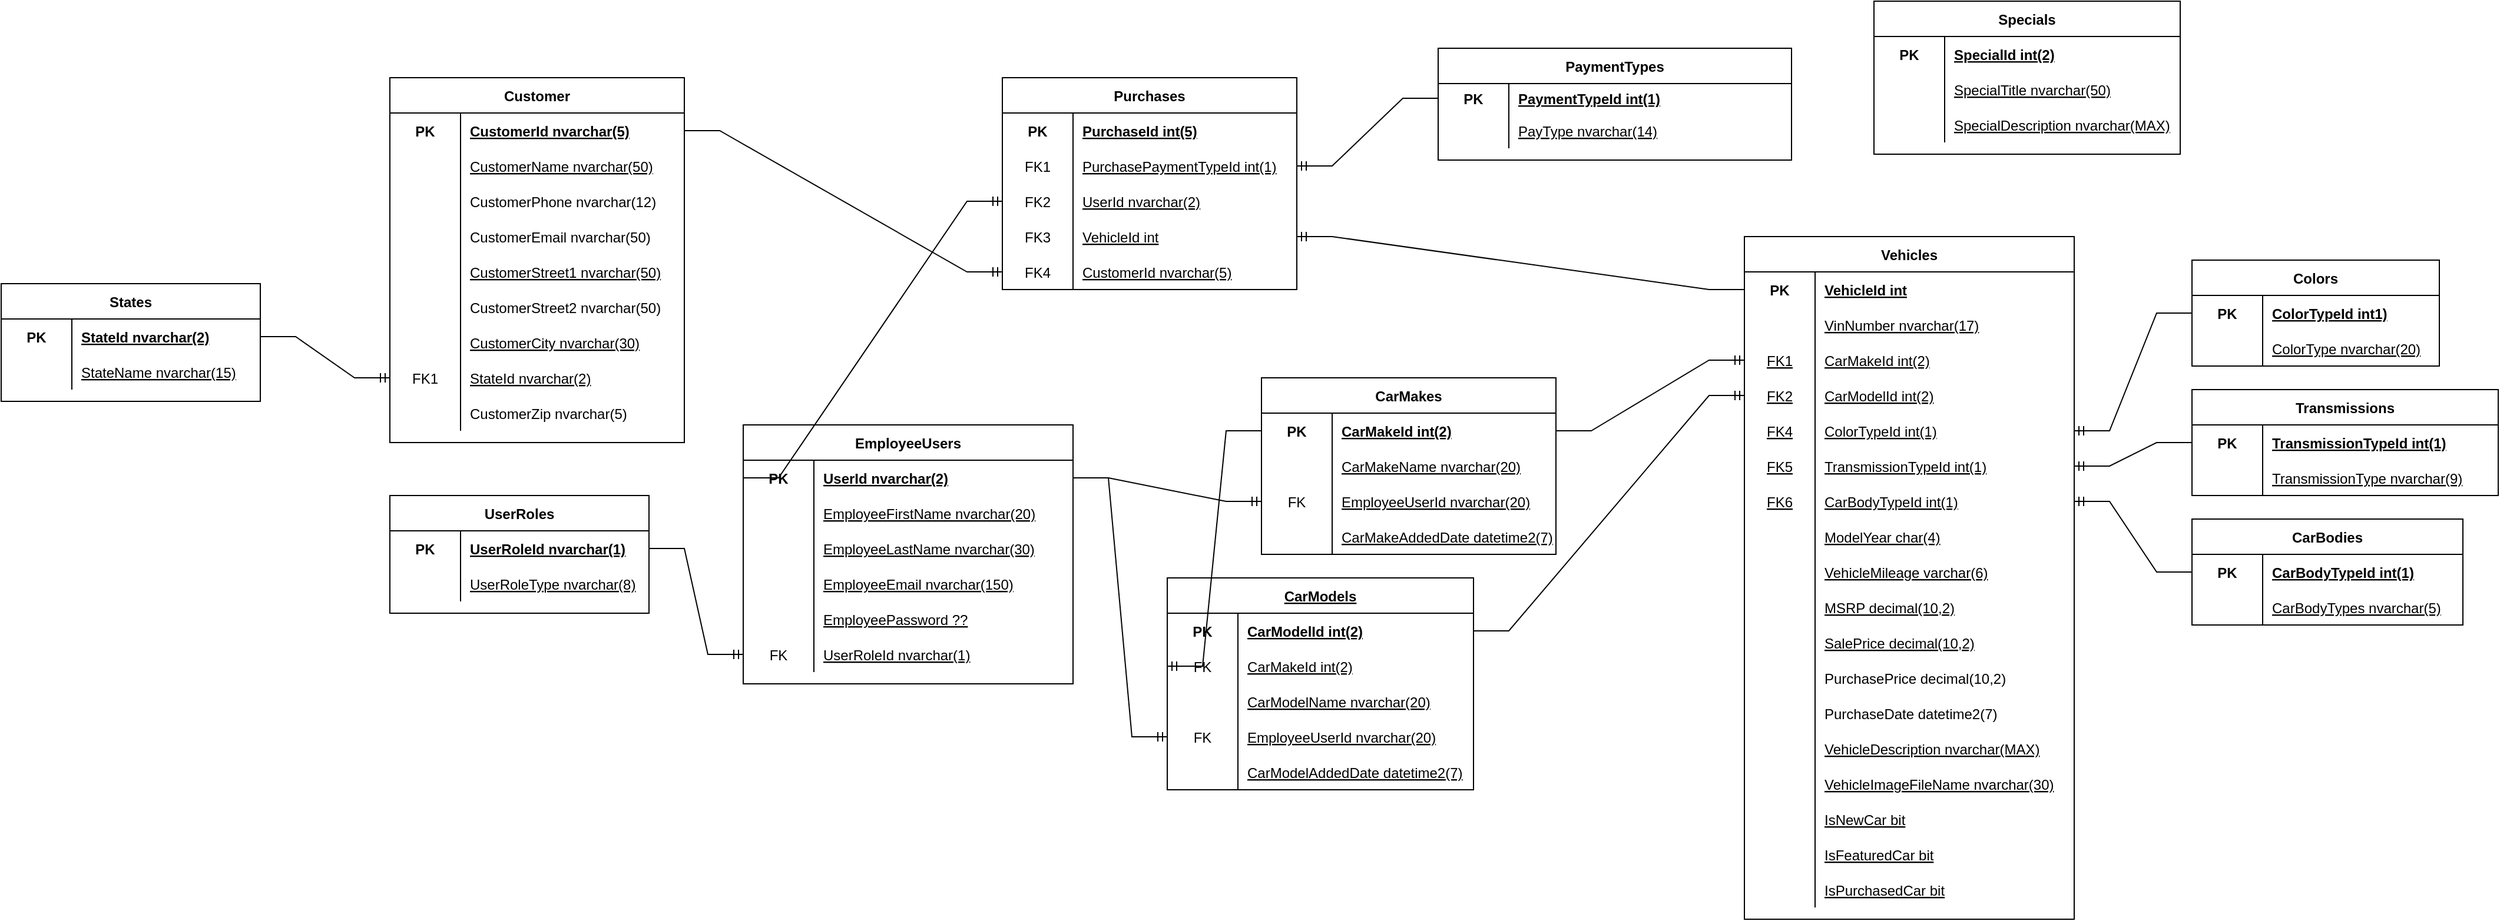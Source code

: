 <mxfile version="20.2.0" type="device"><diagram id="ezFmuvmp6qrBWbiC3cni" name="Page-1"><mxGraphModel dx="3038" dy="579" grid="1" gridSize="10" guides="1" tooltips="1" connect="1" arrows="1" fold="1" page="1" pageScale="1" pageWidth="2000" pageHeight="1500" math="0" shadow="0"><root><mxCell id="0"/><mxCell id="1" parent="0"/><mxCell id="6S44NTS5QVKhWcaASvJV-121" value="CarMakes" style="shape=table;startSize=30;container=1;collapsible=1;childLayout=tableLayout;fixedRows=1;rowLines=0;fontStyle=1;align=center;resizeLast=1;" parent="1" vertex="1"><mxGeometry x="830" y="520" width="250" height="150" as="geometry"><mxRectangle x="1140" y="100" width="70" height="30" as="alternateBounds"/></mxGeometry></mxCell><mxCell id="6S44NTS5QVKhWcaASvJV-122" value="" style="shape=tableRow;horizontal=0;startSize=0;swimlaneHead=0;swimlaneBody=0;fillColor=none;collapsible=0;dropTarget=0;points=[[0,0.5],[1,0.5]];portConstraint=eastwest;top=0;left=0;right=0;bottom=0;" parent="6S44NTS5QVKhWcaASvJV-121" vertex="1"><mxGeometry y="30" width="250" height="30" as="geometry"/></mxCell><mxCell id="6S44NTS5QVKhWcaASvJV-123" value="PK" style="shape=partialRectangle;connectable=0;fillColor=none;top=0;left=0;bottom=0;right=0;fontStyle=1;overflow=hidden;" parent="6S44NTS5QVKhWcaASvJV-122" vertex="1"><mxGeometry width="60" height="30" as="geometry"><mxRectangle width="60" height="30" as="alternateBounds"/></mxGeometry></mxCell><mxCell id="6S44NTS5QVKhWcaASvJV-124" value="CarMakeId int(2)" style="shape=partialRectangle;connectable=0;fillColor=none;top=0;left=0;bottom=0;right=0;align=left;spacingLeft=6;fontStyle=5;overflow=hidden;" parent="6S44NTS5QVKhWcaASvJV-122" vertex="1"><mxGeometry x="60" width="190" height="30" as="geometry"><mxRectangle width="190" height="30" as="alternateBounds"/></mxGeometry></mxCell><mxCell id="6S44NTS5QVKhWcaASvJV-131" value="" style="shape=tableRow;horizontal=0;startSize=0;swimlaneHead=0;swimlaneBody=0;fillColor=none;collapsible=0;dropTarget=0;points=[[0,0.5],[1,0.5]];portConstraint=eastwest;top=0;left=0;right=0;bottom=0;" parent="6S44NTS5QVKhWcaASvJV-121" vertex="1"><mxGeometry y="60" width="250" height="30" as="geometry"/></mxCell><mxCell id="6S44NTS5QVKhWcaASvJV-132" value="" style="shape=partialRectangle;connectable=0;fillColor=none;top=0;left=0;bottom=0;right=0;editable=1;overflow=hidden;" parent="6S44NTS5QVKhWcaASvJV-131" vertex="1"><mxGeometry width="60" height="30" as="geometry"><mxRectangle width="60" height="30" as="alternateBounds"/></mxGeometry></mxCell><mxCell id="6S44NTS5QVKhWcaASvJV-133" value="CarMakeName nvarchar(20)" style="shape=partialRectangle;connectable=0;fillColor=none;top=0;left=0;bottom=0;right=0;align=left;spacingLeft=6;overflow=hidden;fontStyle=4" parent="6S44NTS5QVKhWcaASvJV-131" vertex="1"><mxGeometry x="60" width="190" height="30" as="geometry"><mxRectangle width="190" height="30" as="alternateBounds"/></mxGeometry></mxCell><mxCell id="zYKsgpIjPlflxYxR3zUC-27" value="" style="shape=tableRow;horizontal=0;startSize=0;swimlaneHead=0;swimlaneBody=0;fillColor=none;collapsible=0;dropTarget=0;points=[[0,0.5],[1,0.5]];portConstraint=eastwest;top=0;left=0;right=0;bottom=0;" parent="6S44NTS5QVKhWcaASvJV-121" vertex="1"><mxGeometry y="90" width="250" height="30" as="geometry"/></mxCell><mxCell id="zYKsgpIjPlflxYxR3zUC-28" value="FK" style="shape=partialRectangle;connectable=0;fillColor=none;top=0;left=0;bottom=0;right=0;fontStyle=0;overflow=hidden;" parent="zYKsgpIjPlflxYxR3zUC-27" vertex="1"><mxGeometry width="60" height="30" as="geometry"><mxRectangle width="60" height="30" as="alternateBounds"/></mxGeometry></mxCell><mxCell id="zYKsgpIjPlflxYxR3zUC-29" value="EmployeeUserId nvarchar(20)" style="shape=partialRectangle;connectable=0;fillColor=none;top=0;left=0;bottom=0;right=0;align=left;spacingLeft=6;fontStyle=4;overflow=hidden;" parent="zYKsgpIjPlflxYxR3zUC-27" vertex="1"><mxGeometry x="60" width="190" height="30" as="geometry"><mxRectangle width="190" height="30" as="alternateBounds"/></mxGeometry></mxCell><mxCell id="6S44NTS5QVKhWcaASvJV-301" value="" style="shape=tableRow;horizontal=0;startSize=0;swimlaneHead=0;swimlaneBody=0;fillColor=none;collapsible=0;dropTarget=0;points=[[0,0.5],[1,0.5]];portConstraint=eastwest;top=0;left=0;right=0;bottom=0;" parent="6S44NTS5QVKhWcaASvJV-121" vertex="1"><mxGeometry y="120" width="250" height="30" as="geometry"/></mxCell><mxCell id="6S44NTS5QVKhWcaASvJV-302" value="" style="shape=partialRectangle;connectable=0;fillColor=none;top=0;left=0;bottom=0;right=0;editable=1;overflow=hidden;" parent="6S44NTS5QVKhWcaASvJV-301" vertex="1"><mxGeometry width="60" height="30" as="geometry"><mxRectangle width="60" height="30" as="alternateBounds"/></mxGeometry></mxCell><mxCell id="6S44NTS5QVKhWcaASvJV-303" value="CarMakeAddedDate datetime2(7)" style="shape=partialRectangle;connectable=0;fillColor=none;top=0;left=0;bottom=0;right=0;align=left;spacingLeft=6;overflow=hidden;fontStyle=4" parent="6S44NTS5QVKhWcaASvJV-301" vertex="1"><mxGeometry x="60" width="190" height="30" as="geometry"><mxRectangle width="190" height="30" as="alternateBounds"/></mxGeometry></mxCell><mxCell id="6S44NTS5QVKhWcaASvJV-149" value="CarModels" style="shape=table;startSize=30;container=1;collapsible=1;childLayout=tableLayout;fixedRows=1;rowLines=0;fontStyle=5;align=center;resizeLast=1;" parent="1" vertex="1"><mxGeometry x="750" y="690" width="260" height="180" as="geometry"><mxRectangle x="840" y="270" width="70" height="30" as="alternateBounds"/></mxGeometry></mxCell><mxCell id="6S44NTS5QVKhWcaASvJV-150" value="" style="shape=tableRow;horizontal=0;startSize=0;swimlaneHead=0;swimlaneBody=0;fillColor=none;collapsible=0;dropTarget=0;points=[[0,0.5],[1,0.5]];portConstraint=eastwest;top=0;left=0;right=0;bottom=0;" parent="6S44NTS5QVKhWcaASvJV-149" vertex="1"><mxGeometry y="30" width="260" height="30" as="geometry"/></mxCell><mxCell id="6S44NTS5QVKhWcaASvJV-151" value="PK" style="shape=partialRectangle;connectable=0;fillColor=none;top=0;left=0;bottom=0;right=0;fontStyle=1;overflow=hidden;" parent="6S44NTS5QVKhWcaASvJV-150" vertex="1"><mxGeometry width="60" height="30" as="geometry"><mxRectangle width="60" height="30" as="alternateBounds"/></mxGeometry></mxCell><mxCell id="6S44NTS5QVKhWcaASvJV-152" value="CarModelId int(2)" style="shape=partialRectangle;connectable=0;fillColor=none;top=0;left=0;bottom=0;right=0;align=left;spacingLeft=6;fontStyle=5;overflow=hidden;" parent="6S44NTS5QVKhWcaASvJV-150" vertex="1"><mxGeometry x="60" width="200" height="30" as="geometry"><mxRectangle width="200" height="30" as="alternateBounds"/></mxGeometry></mxCell><mxCell id="6S44NTS5QVKhWcaASvJV-304" value="" style="shape=tableRow;horizontal=0;startSize=0;swimlaneHead=0;swimlaneBody=0;fillColor=none;collapsible=0;dropTarget=0;points=[[0,0.5],[1,0.5]];portConstraint=eastwest;top=0;left=0;right=0;bottom=0;" parent="6S44NTS5QVKhWcaASvJV-149" vertex="1"><mxGeometry y="60" width="260" height="30" as="geometry"/></mxCell><mxCell id="6S44NTS5QVKhWcaASvJV-305" value="FK" style="shape=partialRectangle;connectable=0;fillColor=none;top=0;left=0;bottom=0;right=0;fontStyle=0;overflow=hidden;" parent="6S44NTS5QVKhWcaASvJV-304" vertex="1"><mxGeometry width="60" height="30" as="geometry"><mxRectangle width="60" height="30" as="alternateBounds"/></mxGeometry></mxCell><mxCell id="6S44NTS5QVKhWcaASvJV-306" value="CarMakeId int(2)" style="shape=partialRectangle;connectable=0;fillColor=none;top=0;left=0;bottom=0;right=0;align=left;spacingLeft=6;fontStyle=4;overflow=hidden;" parent="6S44NTS5QVKhWcaASvJV-304" vertex="1"><mxGeometry x="60" width="200" height="30" as="geometry"><mxRectangle width="200" height="30" as="alternateBounds"/></mxGeometry></mxCell><mxCell id="6S44NTS5QVKhWcaASvJV-156" value="" style="shape=tableRow;horizontal=0;startSize=0;swimlaneHead=0;swimlaneBody=0;fillColor=none;collapsible=0;dropTarget=0;points=[[0,0.5],[1,0.5]];portConstraint=eastwest;top=0;left=0;right=0;bottom=0;" parent="6S44NTS5QVKhWcaASvJV-149" vertex="1"><mxGeometry y="90" width="260" height="30" as="geometry"/></mxCell><mxCell id="6S44NTS5QVKhWcaASvJV-157" value="" style="shape=partialRectangle;connectable=0;fillColor=none;top=0;left=0;bottom=0;right=0;editable=1;overflow=hidden;" parent="6S44NTS5QVKhWcaASvJV-156" vertex="1"><mxGeometry width="60" height="30" as="geometry"><mxRectangle width="60" height="30" as="alternateBounds"/></mxGeometry></mxCell><mxCell id="6S44NTS5QVKhWcaASvJV-158" value="CarModelName nvarchar(20)" style="shape=partialRectangle;connectable=0;fillColor=none;top=0;left=0;bottom=0;right=0;align=left;spacingLeft=6;overflow=hidden;fontStyle=4" parent="6S44NTS5QVKhWcaASvJV-156" vertex="1"><mxGeometry x="60" width="200" height="30" as="geometry"><mxRectangle width="200" height="30" as="alternateBounds"/></mxGeometry></mxCell><mxCell id="zYKsgpIjPlflxYxR3zUC-30" value="" style="shape=tableRow;horizontal=0;startSize=0;swimlaneHead=0;swimlaneBody=0;fillColor=none;collapsible=0;dropTarget=0;points=[[0,0.5],[1,0.5]];portConstraint=eastwest;top=0;left=0;right=0;bottom=0;" parent="6S44NTS5QVKhWcaASvJV-149" vertex="1"><mxGeometry y="120" width="260" height="30" as="geometry"/></mxCell><mxCell id="zYKsgpIjPlflxYxR3zUC-31" value="FK" style="shape=partialRectangle;connectable=0;fillColor=none;top=0;left=0;bottom=0;right=0;fontStyle=0;overflow=hidden;" parent="zYKsgpIjPlflxYxR3zUC-30" vertex="1"><mxGeometry width="60" height="30" as="geometry"><mxRectangle width="60" height="30" as="alternateBounds"/></mxGeometry></mxCell><mxCell id="zYKsgpIjPlflxYxR3zUC-32" value="EmployeeUserId nvarchar(20)" style="shape=partialRectangle;connectable=0;fillColor=none;top=0;left=0;bottom=0;right=0;align=left;spacingLeft=6;fontStyle=4;overflow=hidden;" parent="zYKsgpIjPlflxYxR3zUC-30" vertex="1"><mxGeometry x="60" width="200" height="30" as="geometry"><mxRectangle width="200" height="30" as="alternateBounds"/></mxGeometry></mxCell><mxCell id="6S44NTS5QVKhWcaASvJV-307" value="" style="shape=tableRow;horizontal=0;startSize=0;swimlaneHead=0;swimlaneBody=0;fillColor=none;collapsible=0;dropTarget=0;points=[[0,0.5],[1,0.5]];portConstraint=eastwest;top=0;left=0;right=0;bottom=0;" parent="6S44NTS5QVKhWcaASvJV-149" vertex="1"><mxGeometry y="150" width="260" height="30" as="geometry"/></mxCell><mxCell id="6S44NTS5QVKhWcaASvJV-308" value="" style="shape=partialRectangle;connectable=0;fillColor=none;top=0;left=0;bottom=0;right=0;editable=1;overflow=hidden;" parent="6S44NTS5QVKhWcaASvJV-307" vertex="1"><mxGeometry width="60" height="30" as="geometry"><mxRectangle width="60" height="30" as="alternateBounds"/></mxGeometry></mxCell><mxCell id="6S44NTS5QVKhWcaASvJV-309" value="CarModelAddedDate datetime2(7)" style="shape=partialRectangle;connectable=0;fillColor=none;top=0;left=0;bottom=0;right=0;align=left;spacingLeft=6;overflow=hidden;fontStyle=4" parent="6S44NTS5QVKhWcaASvJV-307" vertex="1"><mxGeometry x="60" width="200" height="30" as="geometry"><mxRectangle width="200" height="30" as="alternateBounds"/></mxGeometry></mxCell><mxCell id="6S44NTS5QVKhWcaASvJV-178" value="Colors" style="shape=table;startSize=30;container=1;collapsible=1;childLayout=tableLayout;fixedRows=1;rowLines=0;fontStyle=1;align=center;resizeLast=1;" parent="1" vertex="1"><mxGeometry x="1620" y="420" width="210" height="90" as="geometry"/></mxCell><mxCell id="6S44NTS5QVKhWcaASvJV-179" value="" style="shape=tableRow;horizontal=0;startSize=0;swimlaneHead=0;swimlaneBody=0;fillColor=none;collapsible=0;dropTarget=0;points=[[0,0.5],[1,0.5]];portConstraint=eastwest;top=0;left=0;right=0;bottom=0;" parent="6S44NTS5QVKhWcaASvJV-178" vertex="1"><mxGeometry y="30" width="210" height="30" as="geometry"/></mxCell><mxCell id="6S44NTS5QVKhWcaASvJV-180" value="PK" style="shape=partialRectangle;connectable=0;fillColor=none;top=0;left=0;bottom=0;right=0;fontStyle=1;overflow=hidden;" parent="6S44NTS5QVKhWcaASvJV-179" vertex="1"><mxGeometry width="60" height="30" as="geometry"><mxRectangle width="60" height="30" as="alternateBounds"/></mxGeometry></mxCell><mxCell id="6S44NTS5QVKhWcaASvJV-181" value="ColorTypeId int1)" style="shape=partialRectangle;connectable=0;fillColor=none;top=0;left=0;bottom=0;right=0;align=left;spacingLeft=6;fontStyle=5;overflow=hidden;" parent="6S44NTS5QVKhWcaASvJV-179" vertex="1"><mxGeometry x="60" width="150" height="30" as="geometry"><mxRectangle width="150" height="30" as="alternateBounds"/></mxGeometry></mxCell><mxCell id="6S44NTS5QVKhWcaASvJV-185" value="" style="shape=tableRow;horizontal=0;startSize=0;swimlaneHead=0;swimlaneBody=0;fillColor=none;collapsible=0;dropTarget=0;points=[[0,0.5],[1,0.5]];portConstraint=eastwest;top=0;left=0;right=0;bottom=0;" parent="6S44NTS5QVKhWcaASvJV-178" vertex="1"><mxGeometry y="60" width="210" height="30" as="geometry"/></mxCell><mxCell id="6S44NTS5QVKhWcaASvJV-186" value="" style="shape=partialRectangle;connectable=0;fillColor=none;top=0;left=0;bottom=0;right=0;editable=1;overflow=hidden;" parent="6S44NTS5QVKhWcaASvJV-185" vertex="1"><mxGeometry width="60" height="30" as="geometry"><mxRectangle width="60" height="30" as="alternateBounds"/></mxGeometry></mxCell><mxCell id="6S44NTS5QVKhWcaASvJV-187" value="ColorType nvarchar(20)" style="shape=partialRectangle;connectable=0;fillColor=none;top=0;left=0;bottom=0;right=0;align=left;spacingLeft=6;overflow=hidden;fontStyle=4" parent="6S44NTS5QVKhWcaASvJV-185" vertex="1"><mxGeometry x="60" width="150" height="30" as="geometry"><mxRectangle width="150" height="30" as="alternateBounds"/></mxGeometry></mxCell><mxCell id="6S44NTS5QVKhWcaASvJV-204" value="Transmissions" style="shape=table;startSize=30;container=1;collapsible=1;childLayout=tableLayout;fixedRows=1;rowLines=0;fontStyle=1;align=center;resizeLast=1;" parent="1" vertex="1"><mxGeometry x="1620" y="530" width="260" height="90" as="geometry"/></mxCell><mxCell id="6S44NTS5QVKhWcaASvJV-205" value="" style="shape=tableRow;horizontal=0;startSize=0;swimlaneHead=0;swimlaneBody=0;fillColor=none;collapsible=0;dropTarget=0;points=[[0,0.5],[1,0.5]];portConstraint=eastwest;top=0;left=0;right=0;bottom=0;" parent="6S44NTS5QVKhWcaASvJV-204" vertex="1"><mxGeometry y="30" width="260" height="30" as="geometry"/></mxCell><mxCell id="6S44NTS5QVKhWcaASvJV-206" value="PK" style="shape=partialRectangle;connectable=0;fillColor=none;top=0;left=0;bottom=0;right=0;fontStyle=1;overflow=hidden;" parent="6S44NTS5QVKhWcaASvJV-205" vertex="1"><mxGeometry width="60" height="30" as="geometry"><mxRectangle width="60" height="30" as="alternateBounds"/></mxGeometry></mxCell><mxCell id="6S44NTS5QVKhWcaASvJV-207" value="TransmissionTypeId int(1)" style="shape=partialRectangle;connectable=0;fillColor=none;top=0;left=0;bottom=0;right=0;align=left;spacingLeft=6;fontStyle=5;overflow=hidden;" parent="6S44NTS5QVKhWcaASvJV-205" vertex="1"><mxGeometry x="60" width="200" height="30" as="geometry"><mxRectangle width="200" height="30" as="alternateBounds"/></mxGeometry></mxCell><mxCell id="6S44NTS5QVKhWcaASvJV-211" value="" style="shape=tableRow;horizontal=0;startSize=0;swimlaneHead=0;swimlaneBody=0;fillColor=none;collapsible=0;dropTarget=0;points=[[0,0.5],[1,0.5]];portConstraint=eastwest;top=0;left=0;right=0;bottom=0;" parent="6S44NTS5QVKhWcaASvJV-204" vertex="1"><mxGeometry y="60" width="260" height="30" as="geometry"/></mxCell><mxCell id="6S44NTS5QVKhWcaASvJV-212" value="" style="shape=partialRectangle;connectable=0;fillColor=none;top=0;left=0;bottom=0;right=0;editable=1;overflow=hidden;" parent="6S44NTS5QVKhWcaASvJV-211" vertex="1"><mxGeometry width="60" height="30" as="geometry"><mxRectangle width="60" height="30" as="alternateBounds"/></mxGeometry></mxCell><mxCell id="6S44NTS5QVKhWcaASvJV-213" value="TransmissionType nvarchar(9)" style="shape=partialRectangle;connectable=0;fillColor=none;top=0;left=0;bottom=0;right=0;align=left;spacingLeft=6;overflow=hidden;fontStyle=4" parent="6S44NTS5QVKhWcaASvJV-211" vertex="1"><mxGeometry x="60" width="200" height="30" as="geometry"><mxRectangle width="200" height="30" as="alternateBounds"/></mxGeometry></mxCell><mxCell id="6S44NTS5QVKhWcaASvJV-218" value="CarBodies" style="shape=table;startSize=30;container=1;collapsible=1;childLayout=tableLayout;fixedRows=1;rowLines=0;fontStyle=1;align=center;resizeLast=1;" parent="1" vertex="1"><mxGeometry x="1620" y="640" width="230" height="90" as="geometry"/></mxCell><mxCell id="6S44NTS5QVKhWcaASvJV-219" value="" style="shape=tableRow;horizontal=0;startSize=0;swimlaneHead=0;swimlaneBody=0;fillColor=none;collapsible=0;dropTarget=0;points=[[0,0.5],[1,0.5]];portConstraint=eastwest;top=0;left=0;right=0;bottom=0;" parent="6S44NTS5QVKhWcaASvJV-218" vertex="1"><mxGeometry y="30" width="230" height="30" as="geometry"/></mxCell><mxCell id="6S44NTS5QVKhWcaASvJV-220" value="PK" style="shape=partialRectangle;connectable=0;fillColor=none;top=0;left=0;bottom=0;right=0;fontStyle=1;overflow=hidden;" parent="6S44NTS5QVKhWcaASvJV-219" vertex="1"><mxGeometry width="60" height="30" as="geometry"><mxRectangle width="60" height="30" as="alternateBounds"/></mxGeometry></mxCell><mxCell id="6S44NTS5QVKhWcaASvJV-221" value="CarBodyTypeId int(1)" style="shape=partialRectangle;connectable=0;fillColor=none;top=0;left=0;bottom=0;right=0;align=left;spacingLeft=6;fontStyle=5;overflow=hidden;" parent="6S44NTS5QVKhWcaASvJV-219" vertex="1"><mxGeometry x="60" width="170" height="30" as="geometry"><mxRectangle width="170" height="30" as="alternateBounds"/></mxGeometry></mxCell><mxCell id="6S44NTS5QVKhWcaASvJV-225" value="" style="shape=tableRow;horizontal=0;startSize=0;swimlaneHead=0;swimlaneBody=0;fillColor=none;collapsible=0;dropTarget=0;points=[[0,0.5],[1,0.5]];portConstraint=eastwest;top=0;left=0;right=0;bottom=0;" parent="6S44NTS5QVKhWcaASvJV-218" vertex="1"><mxGeometry y="60" width="230" height="30" as="geometry"/></mxCell><mxCell id="6S44NTS5QVKhWcaASvJV-226" value="" style="shape=partialRectangle;connectable=0;fillColor=none;top=0;left=0;bottom=0;right=0;editable=1;overflow=hidden;" parent="6S44NTS5QVKhWcaASvJV-225" vertex="1"><mxGeometry width="60" height="30" as="geometry"><mxRectangle width="60" height="30" as="alternateBounds"/></mxGeometry></mxCell><mxCell id="6S44NTS5QVKhWcaASvJV-227" value="CarBodyTypes nvarchar(5)" style="shape=partialRectangle;connectable=0;fillColor=none;top=0;left=0;bottom=0;right=0;align=left;spacingLeft=6;overflow=hidden;fontStyle=4" parent="6S44NTS5QVKhWcaASvJV-225" vertex="1"><mxGeometry x="60" width="170" height="30" as="geometry"><mxRectangle width="170" height="30" as="alternateBounds"/></mxGeometry></mxCell><mxCell id="6S44NTS5QVKhWcaASvJV-249" value="Vehicles" style="shape=table;startSize=30;container=1;collapsible=1;childLayout=tableLayout;fixedRows=1;rowLines=0;fontStyle=1;align=center;resizeLast=1;" parent="1" vertex="1"><mxGeometry x="1240" y="400" width="280" height="580" as="geometry"><mxRectangle x="410" y="380" width="80" height="30" as="alternateBounds"/></mxGeometry></mxCell><mxCell id="6S44NTS5QVKhWcaASvJV-250" value="" style="shape=tableRow;horizontal=0;startSize=0;swimlaneHead=0;swimlaneBody=0;fillColor=none;collapsible=0;dropTarget=0;points=[[0,0.5],[1,0.5]];portConstraint=eastwest;top=0;left=0;right=0;bottom=0;" parent="6S44NTS5QVKhWcaASvJV-249" vertex="1"><mxGeometry y="30" width="280" height="30" as="geometry"/></mxCell><mxCell id="6S44NTS5QVKhWcaASvJV-251" value="PK" style="shape=partialRectangle;connectable=0;fillColor=none;top=0;left=0;bottom=0;right=0;fontStyle=1;overflow=hidden;" parent="6S44NTS5QVKhWcaASvJV-250" vertex="1"><mxGeometry width="60" height="30" as="geometry"><mxRectangle width="60" height="30" as="alternateBounds"/></mxGeometry></mxCell><mxCell id="6S44NTS5QVKhWcaASvJV-252" value="VehicleId int" style="shape=partialRectangle;connectable=0;fillColor=none;top=0;left=0;bottom=0;right=0;align=left;spacingLeft=6;fontStyle=5;overflow=hidden;" parent="6S44NTS5QVKhWcaASvJV-250" vertex="1"><mxGeometry x="60" width="220" height="30" as="geometry"><mxRectangle width="220" height="30" as="alternateBounds"/></mxGeometry></mxCell><mxCell id="cJWprnq-Zfq-33JRDW6e-3" value="" style="shape=tableRow;horizontal=0;startSize=0;swimlaneHead=0;swimlaneBody=0;fillColor=none;collapsible=0;dropTarget=0;points=[[0,0.5],[1,0.5]];portConstraint=eastwest;top=0;left=0;right=0;bottom=0;" vertex="1" parent="6S44NTS5QVKhWcaASvJV-249"><mxGeometry y="60" width="280" height="30" as="geometry"/></mxCell><mxCell id="cJWprnq-Zfq-33JRDW6e-4" value="" style="shape=partialRectangle;connectable=0;fillColor=none;top=0;left=0;bottom=0;right=0;editable=1;overflow=hidden;" vertex="1" parent="cJWprnq-Zfq-33JRDW6e-3"><mxGeometry width="60" height="30" as="geometry"><mxRectangle width="60" height="30" as="alternateBounds"/></mxGeometry></mxCell><mxCell id="cJWprnq-Zfq-33JRDW6e-5" value="VinNumber nvarchar(17)" style="shape=partialRectangle;connectable=0;fillColor=none;top=0;left=0;bottom=0;right=0;align=left;spacingLeft=6;overflow=hidden;fontStyle=4" vertex="1" parent="cJWprnq-Zfq-33JRDW6e-3"><mxGeometry x="60" width="220" height="30" as="geometry"><mxRectangle width="220" height="30" as="alternateBounds"/></mxGeometry></mxCell><mxCell id="6S44NTS5QVKhWcaASvJV-256" value="" style="shape=tableRow;horizontal=0;startSize=0;swimlaneHead=0;swimlaneBody=0;fillColor=none;collapsible=0;dropTarget=0;points=[[0,0.5],[1,0.5]];portConstraint=eastwest;top=0;left=0;right=0;bottom=0;" parent="6S44NTS5QVKhWcaASvJV-249" vertex="1"><mxGeometry y="90" width="280" height="30" as="geometry"/></mxCell><mxCell id="6S44NTS5QVKhWcaASvJV-257" value="FK1" style="shape=partialRectangle;connectable=0;fillColor=none;top=0;left=0;bottom=0;right=0;editable=1;overflow=hidden;fontStyle=4" parent="6S44NTS5QVKhWcaASvJV-256" vertex="1"><mxGeometry width="60" height="30" as="geometry"><mxRectangle width="60" height="30" as="alternateBounds"/></mxGeometry></mxCell><mxCell id="6S44NTS5QVKhWcaASvJV-258" value="CarMakeId int(2)" style="shape=partialRectangle;connectable=0;fillColor=none;top=0;left=0;bottom=0;right=0;align=left;spacingLeft=6;overflow=hidden;fontStyle=4" parent="6S44NTS5QVKhWcaASvJV-256" vertex="1"><mxGeometry x="60" width="220" height="30" as="geometry"><mxRectangle width="220" height="30" as="alternateBounds"/></mxGeometry></mxCell><mxCell id="6S44NTS5QVKhWcaASvJV-259" value="" style="shape=tableRow;horizontal=0;startSize=0;swimlaneHead=0;swimlaneBody=0;fillColor=none;collapsible=0;dropTarget=0;points=[[0,0.5],[1,0.5]];portConstraint=eastwest;top=0;left=0;right=0;bottom=0;" parent="6S44NTS5QVKhWcaASvJV-249" vertex="1"><mxGeometry y="120" width="280" height="30" as="geometry"/></mxCell><mxCell id="6S44NTS5QVKhWcaASvJV-260" value="FK2" style="shape=partialRectangle;connectable=0;fillColor=none;top=0;left=0;bottom=0;right=0;editable=1;overflow=hidden;fontStyle=4" parent="6S44NTS5QVKhWcaASvJV-259" vertex="1"><mxGeometry width="60" height="30" as="geometry"><mxRectangle width="60" height="30" as="alternateBounds"/></mxGeometry></mxCell><mxCell id="6S44NTS5QVKhWcaASvJV-261" value="CarModelId int(2)" style="shape=partialRectangle;connectable=0;fillColor=none;top=0;left=0;bottom=0;right=0;align=left;spacingLeft=6;overflow=hidden;fontStyle=4" parent="6S44NTS5QVKhWcaASvJV-259" vertex="1"><mxGeometry x="60" width="220" height="30" as="geometry"><mxRectangle width="220" height="30" as="alternateBounds"/></mxGeometry></mxCell><mxCell id="6S44NTS5QVKhWcaASvJV-268" value="" style="shape=tableRow;horizontal=0;startSize=0;swimlaneHead=0;swimlaneBody=0;fillColor=none;collapsible=0;dropTarget=0;points=[[0,0.5],[1,0.5]];portConstraint=eastwest;top=0;left=0;right=0;bottom=0;" parent="6S44NTS5QVKhWcaASvJV-249" vertex="1"><mxGeometry y="150" width="280" height="30" as="geometry"/></mxCell><mxCell id="6S44NTS5QVKhWcaASvJV-269" value="FK4" style="shape=partialRectangle;connectable=0;fillColor=none;top=0;left=0;bottom=0;right=0;fontStyle=4;overflow=hidden;" parent="6S44NTS5QVKhWcaASvJV-268" vertex="1"><mxGeometry width="60" height="30" as="geometry"><mxRectangle width="60" height="30" as="alternateBounds"/></mxGeometry></mxCell><mxCell id="6S44NTS5QVKhWcaASvJV-270" value="ColorTypeId int(1)" style="shape=partialRectangle;connectable=0;fillColor=none;top=0;left=0;bottom=0;right=0;align=left;spacingLeft=6;fontStyle=4;overflow=hidden;" parent="6S44NTS5QVKhWcaASvJV-268" vertex="1"><mxGeometry x="60" width="220" height="30" as="geometry"><mxRectangle width="220" height="30" as="alternateBounds"/></mxGeometry></mxCell><mxCell id="6S44NTS5QVKhWcaASvJV-274" value="" style="shape=tableRow;horizontal=0;startSize=0;swimlaneHead=0;swimlaneBody=0;fillColor=none;collapsible=0;dropTarget=0;points=[[0,0.5],[1,0.5]];portConstraint=eastwest;top=0;left=0;right=0;bottom=0;" parent="6S44NTS5QVKhWcaASvJV-249" vertex="1"><mxGeometry y="180" width="280" height="30" as="geometry"/></mxCell><mxCell id="6S44NTS5QVKhWcaASvJV-275" value="FK5" style="shape=partialRectangle;connectable=0;fillColor=none;top=0;left=0;bottom=0;right=0;fontStyle=4;overflow=hidden;" parent="6S44NTS5QVKhWcaASvJV-274" vertex="1"><mxGeometry width="60" height="30" as="geometry"><mxRectangle width="60" height="30" as="alternateBounds"/></mxGeometry></mxCell><mxCell id="6S44NTS5QVKhWcaASvJV-276" value="TransmissionTypeId int(1)" style="shape=partialRectangle;connectable=0;fillColor=none;top=0;left=0;bottom=0;right=0;align=left;spacingLeft=6;fontStyle=4;overflow=hidden;" parent="6S44NTS5QVKhWcaASvJV-274" vertex="1"><mxGeometry x="60" width="220" height="30" as="geometry"><mxRectangle width="220" height="30" as="alternateBounds"/></mxGeometry></mxCell><mxCell id="6S44NTS5QVKhWcaASvJV-265" value="" style="shape=tableRow;horizontal=0;startSize=0;swimlaneHead=0;swimlaneBody=0;fillColor=none;collapsible=0;dropTarget=0;points=[[0,0.5],[1,0.5]];portConstraint=eastwest;top=0;left=0;right=0;bottom=0;" parent="6S44NTS5QVKhWcaASvJV-249" vertex="1"><mxGeometry y="210" width="280" height="30" as="geometry"/></mxCell><mxCell id="6S44NTS5QVKhWcaASvJV-266" value="FK6" style="shape=partialRectangle;connectable=0;fillColor=none;top=0;left=0;bottom=0;right=0;fontStyle=4;overflow=hidden;" parent="6S44NTS5QVKhWcaASvJV-265" vertex="1"><mxGeometry width="60" height="30" as="geometry"><mxRectangle width="60" height="30" as="alternateBounds"/></mxGeometry></mxCell><mxCell id="6S44NTS5QVKhWcaASvJV-267" value="CarBodyTypeId int(1)" style="shape=partialRectangle;connectable=0;fillColor=none;top=0;left=0;bottom=0;right=0;align=left;spacingLeft=6;fontStyle=4;overflow=hidden;" parent="6S44NTS5QVKhWcaASvJV-265" vertex="1"><mxGeometry x="60" width="220" height="30" as="geometry"><mxRectangle width="220" height="30" as="alternateBounds"/></mxGeometry></mxCell><mxCell id="6S44NTS5QVKhWcaASvJV-277" value="" style="shape=tableRow;horizontal=0;startSize=0;swimlaneHead=0;swimlaneBody=0;fillColor=none;collapsible=0;dropTarget=0;points=[[0,0.5],[1,0.5]];portConstraint=eastwest;top=0;left=0;right=0;bottom=0;" parent="6S44NTS5QVKhWcaASvJV-249" vertex="1"><mxGeometry y="240" width="280" height="30" as="geometry"/></mxCell><mxCell id="6S44NTS5QVKhWcaASvJV-278" value="" style="shape=partialRectangle;connectable=0;fillColor=none;top=0;left=0;bottom=0;right=0;editable=1;overflow=hidden;" parent="6S44NTS5QVKhWcaASvJV-277" vertex="1"><mxGeometry width="60" height="30" as="geometry"><mxRectangle width="60" height="30" as="alternateBounds"/></mxGeometry></mxCell><mxCell id="6S44NTS5QVKhWcaASvJV-279" value="ModelYear char(4)" style="shape=partialRectangle;connectable=0;fillColor=none;top=0;left=0;bottom=0;right=0;align=left;spacingLeft=6;overflow=hidden;fontStyle=4" parent="6S44NTS5QVKhWcaASvJV-277" vertex="1"><mxGeometry x="60" width="220" height="30" as="geometry"><mxRectangle width="220" height="30" as="alternateBounds"/></mxGeometry></mxCell><mxCell id="6S44NTS5QVKhWcaASvJV-283" value="" style="shape=tableRow;horizontal=0;startSize=0;swimlaneHead=0;swimlaneBody=0;fillColor=none;collapsible=0;dropTarget=0;points=[[0,0.5],[1,0.5]];portConstraint=eastwest;top=0;left=0;right=0;bottom=0;" parent="6S44NTS5QVKhWcaASvJV-249" vertex="1"><mxGeometry y="270" width="280" height="30" as="geometry"/></mxCell><mxCell id="6S44NTS5QVKhWcaASvJV-284" value="" style="shape=partialRectangle;connectable=0;fillColor=none;top=0;left=0;bottom=0;right=0;editable=1;overflow=hidden;" parent="6S44NTS5QVKhWcaASvJV-283" vertex="1"><mxGeometry width="60" height="30" as="geometry"><mxRectangle width="60" height="30" as="alternateBounds"/></mxGeometry></mxCell><mxCell id="6S44NTS5QVKhWcaASvJV-285" value="VehicleMileage varchar(6)" style="shape=partialRectangle;connectable=0;fillColor=none;top=0;left=0;bottom=0;right=0;align=left;spacingLeft=6;overflow=hidden;fontStyle=4" parent="6S44NTS5QVKhWcaASvJV-283" vertex="1"><mxGeometry x="60" width="220" height="30" as="geometry"><mxRectangle width="220" height="30" as="alternateBounds"/></mxGeometry></mxCell><mxCell id="6S44NTS5QVKhWcaASvJV-286" value="" style="shape=tableRow;horizontal=0;startSize=0;swimlaneHead=0;swimlaneBody=0;fillColor=none;collapsible=0;dropTarget=0;points=[[0,0.5],[1,0.5]];portConstraint=eastwest;top=0;left=0;right=0;bottom=0;" parent="6S44NTS5QVKhWcaASvJV-249" vertex="1"><mxGeometry y="300" width="280" height="30" as="geometry"/></mxCell><mxCell id="6S44NTS5QVKhWcaASvJV-287" value="" style="shape=partialRectangle;connectable=0;fillColor=none;top=0;left=0;bottom=0;right=0;editable=1;overflow=hidden;" parent="6S44NTS5QVKhWcaASvJV-286" vertex="1"><mxGeometry width="60" height="30" as="geometry"><mxRectangle width="60" height="30" as="alternateBounds"/></mxGeometry></mxCell><mxCell id="6S44NTS5QVKhWcaASvJV-288" value="MSRP decimal(10,2)" style="shape=partialRectangle;connectable=0;fillColor=none;top=0;left=0;bottom=0;right=0;align=left;spacingLeft=6;overflow=hidden;fontStyle=4" parent="6S44NTS5QVKhWcaASvJV-286" vertex="1"><mxGeometry x="60" width="220" height="30" as="geometry"><mxRectangle width="220" height="30" as="alternateBounds"/></mxGeometry></mxCell><mxCell id="6S44NTS5QVKhWcaASvJV-289" value="" style="shape=tableRow;horizontal=0;startSize=0;swimlaneHead=0;swimlaneBody=0;fillColor=none;collapsible=0;dropTarget=0;points=[[0,0.5],[1,0.5]];portConstraint=eastwest;top=0;left=0;right=0;bottom=0;" parent="6S44NTS5QVKhWcaASvJV-249" vertex="1"><mxGeometry y="330" width="280" height="30" as="geometry"/></mxCell><mxCell id="6S44NTS5QVKhWcaASvJV-290" value="" style="shape=partialRectangle;connectable=0;fillColor=none;top=0;left=0;bottom=0;right=0;editable=1;overflow=hidden;" parent="6S44NTS5QVKhWcaASvJV-289" vertex="1"><mxGeometry width="60" height="30" as="geometry"><mxRectangle width="60" height="30" as="alternateBounds"/></mxGeometry></mxCell><mxCell id="6S44NTS5QVKhWcaASvJV-291" value="SalePrice decimal(10,2)" style="shape=partialRectangle;connectable=0;fillColor=none;top=0;left=0;bottom=0;right=0;align=left;spacingLeft=6;overflow=hidden;fontStyle=4" parent="6S44NTS5QVKhWcaASvJV-289" vertex="1"><mxGeometry x="60" width="220" height="30" as="geometry"><mxRectangle width="220" height="30" as="alternateBounds"/></mxGeometry></mxCell><mxCell id="zYKsgpIjPlflxYxR3zUC-44" value="" style="shape=tableRow;horizontal=0;startSize=0;swimlaneHead=0;swimlaneBody=0;fillColor=none;collapsible=0;dropTarget=0;points=[[0,0.5],[1,0.5]];portConstraint=eastwest;top=0;left=0;right=0;bottom=0;" parent="6S44NTS5QVKhWcaASvJV-249" vertex="1"><mxGeometry y="360" width="280" height="30" as="geometry"/></mxCell><mxCell id="zYKsgpIjPlflxYxR3zUC-45" value="" style="shape=partialRectangle;connectable=0;fillColor=none;top=0;left=0;bottom=0;right=0;editable=1;overflow=hidden;" parent="zYKsgpIjPlflxYxR3zUC-44" vertex="1"><mxGeometry width="60" height="30" as="geometry"><mxRectangle width="60" height="30" as="alternateBounds"/></mxGeometry></mxCell><mxCell id="zYKsgpIjPlflxYxR3zUC-46" value="PurchasePrice decimal(10,2)" style="shape=partialRectangle;connectable=0;fillColor=none;top=0;left=0;bottom=0;right=0;align=left;spacingLeft=6;overflow=hidden;" parent="zYKsgpIjPlflxYxR3zUC-44" vertex="1"><mxGeometry x="60" width="220" height="30" as="geometry"><mxRectangle width="220" height="30" as="alternateBounds"/></mxGeometry></mxCell><mxCell id="6S44NTS5QVKhWcaASvJV-416" value="" style="shape=tableRow;horizontal=0;startSize=0;swimlaneHead=0;swimlaneBody=0;fillColor=none;collapsible=0;dropTarget=0;points=[[0,0.5],[1,0.5]];portConstraint=eastwest;top=0;left=0;right=0;bottom=0;" parent="6S44NTS5QVKhWcaASvJV-249" vertex="1"><mxGeometry y="390" width="280" height="30" as="geometry"/></mxCell><mxCell id="6S44NTS5QVKhWcaASvJV-417" value="" style="shape=partialRectangle;connectable=0;fillColor=none;top=0;left=0;bottom=0;right=0;editable=1;overflow=hidden;" parent="6S44NTS5QVKhWcaASvJV-416" vertex="1"><mxGeometry width="60" height="30" as="geometry"><mxRectangle width="60" height="30" as="alternateBounds"/></mxGeometry></mxCell><mxCell id="6S44NTS5QVKhWcaASvJV-418" value="PurchaseDate datetime2(7)" style="shape=partialRectangle;connectable=0;fillColor=none;top=0;left=0;bottom=0;right=0;align=left;spacingLeft=6;overflow=hidden;fontStyle=0" parent="6S44NTS5QVKhWcaASvJV-416" vertex="1"><mxGeometry x="60" width="220" height="30" as="geometry"><mxRectangle width="220" height="30" as="alternateBounds"/></mxGeometry></mxCell><mxCell id="6S44NTS5QVKhWcaASvJV-292" value="" style="shape=tableRow;horizontal=0;startSize=0;swimlaneHead=0;swimlaneBody=0;fillColor=none;collapsible=0;dropTarget=0;points=[[0,0.5],[1,0.5]];portConstraint=eastwest;top=0;left=0;right=0;bottom=0;" parent="6S44NTS5QVKhWcaASvJV-249" vertex="1"><mxGeometry y="420" width="280" height="30" as="geometry"/></mxCell><mxCell id="6S44NTS5QVKhWcaASvJV-293" value="" style="shape=partialRectangle;connectable=0;fillColor=none;top=0;left=0;bottom=0;right=0;editable=1;overflow=hidden;" parent="6S44NTS5QVKhWcaASvJV-292" vertex="1"><mxGeometry width="60" height="30" as="geometry"><mxRectangle width="60" height="30" as="alternateBounds"/></mxGeometry></mxCell><mxCell id="6S44NTS5QVKhWcaASvJV-294" value="VehicleDescription nvarchar(MAX)" style="shape=partialRectangle;connectable=0;fillColor=none;top=0;left=0;bottom=0;right=0;align=left;spacingLeft=6;overflow=hidden;fontStyle=4" parent="6S44NTS5QVKhWcaASvJV-292" vertex="1"><mxGeometry x="60" width="220" height="30" as="geometry"><mxRectangle width="220" height="30" as="alternateBounds"/></mxGeometry></mxCell><mxCell id="6S44NTS5QVKhWcaASvJV-295" value="" style="shape=tableRow;horizontal=0;startSize=0;swimlaneHead=0;swimlaneBody=0;fillColor=none;collapsible=0;dropTarget=0;points=[[0,0.5],[1,0.5]];portConstraint=eastwest;top=0;left=0;right=0;bottom=0;" parent="6S44NTS5QVKhWcaASvJV-249" vertex="1"><mxGeometry y="450" width="280" height="30" as="geometry"/></mxCell><mxCell id="6S44NTS5QVKhWcaASvJV-296" value="" style="shape=partialRectangle;connectable=0;fillColor=none;top=0;left=0;bottom=0;right=0;editable=1;overflow=hidden;" parent="6S44NTS5QVKhWcaASvJV-295" vertex="1"><mxGeometry width="60" height="30" as="geometry"><mxRectangle width="60" height="30" as="alternateBounds"/></mxGeometry></mxCell><mxCell id="6S44NTS5QVKhWcaASvJV-297" value="VehicleImageFileName nvarchar(30)" style="shape=partialRectangle;connectable=0;fillColor=none;top=0;left=0;bottom=0;right=0;align=left;spacingLeft=6;overflow=hidden;fontStyle=4" parent="6S44NTS5QVKhWcaASvJV-295" vertex="1"><mxGeometry x="60" width="220" height="30" as="geometry"><mxRectangle width="220" height="30" as="alternateBounds"/></mxGeometry></mxCell><mxCell id="zYKsgpIjPlflxYxR3zUC-38" value="" style="shape=tableRow;horizontal=0;startSize=0;swimlaneHead=0;swimlaneBody=0;fillColor=none;collapsible=0;dropTarget=0;points=[[0,0.5],[1,0.5]];portConstraint=eastwest;top=0;left=0;right=0;bottom=0;" parent="6S44NTS5QVKhWcaASvJV-249" vertex="1"><mxGeometry y="480" width="280" height="30" as="geometry"/></mxCell><mxCell id="zYKsgpIjPlflxYxR3zUC-39" value="" style="shape=partialRectangle;connectable=0;fillColor=none;top=0;left=0;bottom=0;right=0;editable=1;overflow=hidden;" parent="zYKsgpIjPlflxYxR3zUC-38" vertex="1"><mxGeometry width="60" height="30" as="geometry"><mxRectangle width="60" height="30" as="alternateBounds"/></mxGeometry></mxCell><mxCell id="zYKsgpIjPlflxYxR3zUC-40" value="IsNewCar bit" style="shape=partialRectangle;connectable=0;fillColor=none;top=0;left=0;bottom=0;right=0;align=left;spacingLeft=6;overflow=hidden;fontStyle=4" parent="zYKsgpIjPlflxYxR3zUC-38" vertex="1"><mxGeometry x="60" width="220" height="30" as="geometry"><mxRectangle width="220" height="30" as="alternateBounds"/></mxGeometry></mxCell><mxCell id="6S44NTS5QVKhWcaASvJV-298" value="" style="shape=tableRow;horizontal=0;startSize=0;swimlaneHead=0;swimlaneBody=0;fillColor=none;collapsible=0;dropTarget=0;points=[[0,0.5],[1,0.5]];portConstraint=eastwest;top=0;left=0;right=0;bottom=0;" parent="6S44NTS5QVKhWcaASvJV-249" vertex="1"><mxGeometry y="510" width="280" height="30" as="geometry"/></mxCell><mxCell id="6S44NTS5QVKhWcaASvJV-299" value="" style="shape=partialRectangle;connectable=0;fillColor=none;top=0;left=0;bottom=0;right=0;editable=1;overflow=hidden;" parent="6S44NTS5QVKhWcaASvJV-298" vertex="1"><mxGeometry width="60" height="30" as="geometry"><mxRectangle width="60" height="30" as="alternateBounds"/></mxGeometry></mxCell><mxCell id="6S44NTS5QVKhWcaASvJV-300" value="IsFeaturedCar bit" style="shape=partialRectangle;connectable=0;fillColor=none;top=0;left=0;bottom=0;right=0;align=left;spacingLeft=6;overflow=hidden;fontStyle=4" parent="6S44NTS5QVKhWcaASvJV-298" vertex="1"><mxGeometry x="60" width="220" height="30" as="geometry"><mxRectangle width="220" height="30" as="alternateBounds"/></mxGeometry></mxCell><mxCell id="6S44NTS5QVKhWcaASvJV-280" value="" style="shape=tableRow;horizontal=0;startSize=0;swimlaneHead=0;swimlaneBody=0;fillColor=none;collapsible=0;dropTarget=0;points=[[0,0.5],[1,0.5]];portConstraint=eastwest;top=0;left=0;right=0;bottom=0;" parent="6S44NTS5QVKhWcaASvJV-249" vertex="1"><mxGeometry y="540" width="280" height="30" as="geometry"/></mxCell><mxCell id="6S44NTS5QVKhWcaASvJV-281" value="" style="shape=partialRectangle;connectable=0;fillColor=none;top=0;left=0;bottom=0;right=0;editable=1;overflow=hidden;" parent="6S44NTS5QVKhWcaASvJV-280" vertex="1"><mxGeometry width="60" height="30" as="geometry"><mxRectangle width="60" height="30" as="alternateBounds"/></mxGeometry></mxCell><mxCell id="6S44NTS5QVKhWcaASvJV-282" value="IsPurchasedCar bit" style="shape=partialRectangle;connectable=0;fillColor=none;top=0;left=0;bottom=0;right=0;align=left;spacingLeft=6;overflow=hidden;fontStyle=4" parent="6S44NTS5QVKhWcaASvJV-280" vertex="1"><mxGeometry x="60" width="220" height="30" as="geometry"><mxRectangle width="220" height="30" as="alternateBounds"/></mxGeometry></mxCell><mxCell id="6S44NTS5QVKhWcaASvJV-310" value="" style="edgeStyle=entityRelationEdgeStyle;fontSize=12;html=1;endArrow=ERmandOne;rounded=0;entryX=0;entryY=0.5;entryDx=0;entryDy=0;exitX=1;exitY=0.5;exitDx=0;exitDy=0;" parent="1" source="6S44NTS5QVKhWcaASvJV-122" target="6S44NTS5QVKhWcaASvJV-256" edge="1"><mxGeometry width="100" height="100" relative="1" as="geometry"><mxPoint x="1115" y="220" as="sourcePoint"/><mxPoint x="1205" y="320" as="targetPoint"/></mxGeometry></mxCell><mxCell id="6S44NTS5QVKhWcaASvJV-316" value="" style="edgeStyle=entityRelationEdgeStyle;fontSize=12;html=1;endArrow=ERmandOne;rounded=0;entryX=0;entryY=0.5;entryDx=0;entryDy=0;exitX=1;exitY=0.5;exitDx=0;exitDy=0;" parent="1" source="6S44NTS5QVKhWcaASvJV-150" target="6S44NTS5QVKhWcaASvJV-259" edge="1"><mxGeometry width="100" height="100" relative="1" as="geometry"><mxPoint x="1095" y="440" as="sourcePoint"/><mxPoint x="1195" y="340" as="targetPoint"/></mxGeometry></mxCell><mxCell id="6S44NTS5QVKhWcaASvJV-318" value="" style="edgeStyle=entityRelationEdgeStyle;fontSize=12;html=1;endArrow=ERmandOne;rounded=0;exitX=0;exitY=0.5;exitDx=0;exitDy=0;entryX=1;entryY=0.5;entryDx=0;entryDy=0;" parent="1" source="6S44NTS5QVKhWcaASvJV-179" target="6S44NTS5QVKhWcaASvJV-268" edge="1"><mxGeometry width="100" height="100" relative="1" as="geometry"><mxPoint x="1065" y="790" as="sourcePoint"/><mxPoint x="1165" y="690" as="targetPoint"/></mxGeometry></mxCell><mxCell id="6S44NTS5QVKhWcaASvJV-320" value="" style="edgeStyle=entityRelationEdgeStyle;fontSize=12;html=1;endArrow=ERmandOne;rounded=0;exitX=0;exitY=0.5;exitDx=0;exitDy=0;entryX=1;entryY=0.5;entryDx=0;entryDy=0;" parent="1" source="6S44NTS5QVKhWcaASvJV-205" target="6S44NTS5QVKhWcaASvJV-274" edge="1"><mxGeometry width="100" height="100" relative="1" as="geometry"><mxPoint x="1155" y="1000" as="sourcePoint"/><mxPoint x="1255" y="900" as="targetPoint"/></mxGeometry></mxCell><mxCell id="6S44NTS5QVKhWcaASvJV-321" value="" style="edgeStyle=entityRelationEdgeStyle;fontSize=12;html=1;endArrow=ERmandOne;rounded=0;exitX=0;exitY=0.5;exitDx=0;exitDy=0;entryX=1;entryY=0.5;entryDx=0;entryDy=0;" parent="1" source="6S44NTS5QVKhWcaASvJV-219" target="6S44NTS5QVKhWcaASvJV-265" edge="1"><mxGeometry width="100" height="100" relative="1" as="geometry"><mxPoint x="1165" y="1130" as="sourcePoint"/><mxPoint x="1265" y="1030" as="targetPoint"/></mxGeometry></mxCell><mxCell id="6S44NTS5QVKhWcaASvJV-322" value="Specials" style="shape=table;startSize=30;container=1;collapsible=1;childLayout=tableLayout;fixedRows=1;rowLines=0;fontStyle=1;align=center;resizeLast=1;" parent="1" vertex="1"><mxGeometry x="1350" y="200" width="260" height="130" as="geometry"/></mxCell><mxCell id="6S44NTS5QVKhWcaASvJV-323" value="" style="shape=tableRow;horizontal=0;startSize=0;swimlaneHead=0;swimlaneBody=0;fillColor=none;collapsible=0;dropTarget=0;points=[[0,0.5],[1,0.5]];portConstraint=eastwest;top=0;left=0;right=0;bottom=0;" parent="6S44NTS5QVKhWcaASvJV-322" vertex="1"><mxGeometry y="30" width="260" height="30" as="geometry"/></mxCell><mxCell id="6S44NTS5QVKhWcaASvJV-324" value="PK" style="shape=partialRectangle;connectable=0;fillColor=none;top=0;left=0;bottom=0;right=0;fontStyle=1;overflow=hidden;" parent="6S44NTS5QVKhWcaASvJV-323" vertex="1"><mxGeometry width="60" height="30" as="geometry"><mxRectangle width="60" height="30" as="alternateBounds"/></mxGeometry></mxCell><mxCell id="6S44NTS5QVKhWcaASvJV-325" value="SpecialId int(2)" style="shape=partialRectangle;connectable=0;fillColor=none;top=0;left=0;bottom=0;right=0;align=left;spacingLeft=6;fontStyle=5;overflow=hidden;" parent="6S44NTS5QVKhWcaASvJV-323" vertex="1"><mxGeometry x="60" width="200" height="30" as="geometry"><mxRectangle width="200" height="30" as="alternateBounds"/></mxGeometry></mxCell><mxCell id="6S44NTS5QVKhWcaASvJV-329" value="" style="shape=tableRow;horizontal=0;startSize=0;swimlaneHead=0;swimlaneBody=0;fillColor=none;collapsible=0;dropTarget=0;points=[[0,0.5],[1,0.5]];portConstraint=eastwest;top=0;left=0;right=0;bottom=0;" parent="6S44NTS5QVKhWcaASvJV-322" vertex="1"><mxGeometry y="60" width="260" height="30" as="geometry"/></mxCell><mxCell id="6S44NTS5QVKhWcaASvJV-330" value="" style="shape=partialRectangle;connectable=0;fillColor=none;top=0;left=0;bottom=0;right=0;editable=1;overflow=hidden;" parent="6S44NTS5QVKhWcaASvJV-329" vertex="1"><mxGeometry width="60" height="30" as="geometry"><mxRectangle width="60" height="30" as="alternateBounds"/></mxGeometry></mxCell><mxCell id="6S44NTS5QVKhWcaASvJV-331" value="SpecialTitle nvarchar(50)" style="shape=partialRectangle;connectable=0;fillColor=none;top=0;left=0;bottom=0;right=0;align=left;spacingLeft=6;overflow=hidden;fontStyle=4" parent="6S44NTS5QVKhWcaASvJV-329" vertex="1"><mxGeometry x="60" width="200" height="30" as="geometry"><mxRectangle width="200" height="30" as="alternateBounds"/></mxGeometry></mxCell><mxCell id="6S44NTS5QVKhWcaASvJV-332" value="" style="shape=tableRow;horizontal=0;startSize=0;swimlaneHead=0;swimlaneBody=0;fillColor=none;collapsible=0;dropTarget=0;points=[[0,0.5],[1,0.5]];portConstraint=eastwest;top=0;left=0;right=0;bottom=0;" parent="6S44NTS5QVKhWcaASvJV-322" vertex="1"><mxGeometry y="90" width="260" height="30" as="geometry"/></mxCell><mxCell id="6S44NTS5QVKhWcaASvJV-333" value="" style="shape=partialRectangle;connectable=0;fillColor=none;top=0;left=0;bottom=0;right=0;editable=1;overflow=hidden;" parent="6S44NTS5QVKhWcaASvJV-332" vertex="1"><mxGeometry width="60" height="30" as="geometry"><mxRectangle width="60" height="30" as="alternateBounds"/></mxGeometry></mxCell><mxCell id="6S44NTS5QVKhWcaASvJV-334" value="SpecialDescription nvarchar(MAX)" style="shape=partialRectangle;connectable=0;fillColor=none;top=0;left=0;bottom=0;right=0;align=left;spacingLeft=6;overflow=hidden;fontStyle=4" parent="6S44NTS5QVKhWcaASvJV-332" vertex="1"><mxGeometry x="60" width="200" height="30" as="geometry"><mxRectangle width="200" height="30" as="alternateBounds"/></mxGeometry></mxCell><mxCell id="6S44NTS5QVKhWcaASvJV-355" value="Purchases" style="shape=table;startSize=30;container=1;collapsible=1;childLayout=tableLayout;fixedRows=1;rowLines=0;fontStyle=1;align=center;resizeLast=1;" parent="1" vertex="1"><mxGeometry x="610" y="265" width="250" height="180" as="geometry"><mxRectangle x="410" y="380" width="80" height="30" as="alternateBounds"/></mxGeometry></mxCell><mxCell id="6S44NTS5QVKhWcaASvJV-356" value="" style="shape=tableRow;horizontal=0;startSize=0;swimlaneHead=0;swimlaneBody=0;fillColor=none;collapsible=0;dropTarget=0;points=[[0,0.5],[1,0.5]];portConstraint=eastwest;top=0;left=0;right=0;bottom=0;" parent="6S44NTS5QVKhWcaASvJV-355" vertex="1"><mxGeometry y="30" width="250" height="30" as="geometry"/></mxCell><mxCell id="6S44NTS5QVKhWcaASvJV-357" value="PK" style="shape=partialRectangle;connectable=0;fillColor=none;top=0;left=0;bottom=0;right=0;fontStyle=1;overflow=hidden;" parent="6S44NTS5QVKhWcaASvJV-356" vertex="1"><mxGeometry width="60" height="30" as="geometry"><mxRectangle width="60" height="30" as="alternateBounds"/></mxGeometry></mxCell><mxCell id="6S44NTS5QVKhWcaASvJV-358" value="PurchaseId int(5)" style="shape=partialRectangle;connectable=0;fillColor=none;top=0;left=0;bottom=0;right=0;align=left;spacingLeft=6;fontStyle=5;overflow=hidden;" parent="6S44NTS5QVKhWcaASvJV-356" vertex="1"><mxGeometry x="60" width="190" height="30" as="geometry"><mxRectangle width="190" height="30" as="alternateBounds"/></mxGeometry></mxCell><mxCell id="6S44NTS5QVKhWcaASvJV-362" value="" style="shape=tableRow;horizontal=0;startSize=0;swimlaneHead=0;swimlaneBody=0;fillColor=none;collapsible=0;dropTarget=0;points=[[0,0.5],[1,0.5]];portConstraint=eastwest;top=0;left=0;right=0;bottom=0;" parent="6S44NTS5QVKhWcaASvJV-355" vertex="1"><mxGeometry y="60" width="250" height="30" as="geometry"/></mxCell><mxCell id="6S44NTS5QVKhWcaASvJV-363" value="FK1" style="shape=partialRectangle;connectable=0;fillColor=none;top=0;left=0;bottom=0;right=0;editable=1;overflow=hidden;fontStyle=0" parent="6S44NTS5QVKhWcaASvJV-362" vertex="1"><mxGeometry width="60" height="30" as="geometry"><mxRectangle width="60" height="30" as="alternateBounds"/></mxGeometry></mxCell><mxCell id="6S44NTS5QVKhWcaASvJV-364" value="PurchasePaymentTypeId int(1)" style="shape=partialRectangle;connectable=0;fillColor=none;top=0;left=0;bottom=0;right=0;align=left;spacingLeft=6;overflow=hidden;fontStyle=4" parent="6S44NTS5QVKhWcaASvJV-362" vertex="1"><mxGeometry x="60" width="190" height="30" as="geometry"><mxRectangle width="190" height="30" as="alternateBounds"/></mxGeometry></mxCell><mxCell id="6S44NTS5QVKhWcaASvJV-365" value="" style="shape=tableRow;horizontal=0;startSize=0;swimlaneHead=0;swimlaneBody=0;fillColor=none;collapsible=0;dropTarget=0;points=[[0,0.5],[1,0.5]];portConstraint=eastwest;top=0;left=0;right=0;bottom=0;" parent="6S44NTS5QVKhWcaASvJV-355" vertex="1"><mxGeometry y="90" width="250" height="30" as="geometry"/></mxCell><mxCell id="6S44NTS5QVKhWcaASvJV-366" value="FK2" style="shape=partialRectangle;connectable=0;fillColor=none;top=0;left=0;bottom=0;right=0;editable=1;overflow=hidden;fontStyle=0" parent="6S44NTS5QVKhWcaASvJV-365" vertex="1"><mxGeometry width="60" height="30" as="geometry"><mxRectangle width="60" height="30" as="alternateBounds"/></mxGeometry></mxCell><mxCell id="6S44NTS5QVKhWcaASvJV-367" value="UserId nvarchar(2)" style="shape=partialRectangle;connectable=0;fillColor=none;top=0;left=0;bottom=0;right=0;align=left;spacingLeft=6;overflow=hidden;fontStyle=4" parent="6S44NTS5QVKhWcaASvJV-365" vertex="1"><mxGeometry x="60" width="190" height="30" as="geometry"><mxRectangle width="190" height="30" as="alternateBounds"/></mxGeometry></mxCell><mxCell id="6S44NTS5QVKhWcaASvJV-368" value="" style="shape=tableRow;horizontal=0;startSize=0;swimlaneHead=0;swimlaneBody=0;fillColor=none;collapsible=0;dropTarget=0;points=[[0,0.5],[1,0.5]];portConstraint=eastwest;top=0;left=0;right=0;bottom=0;" parent="6S44NTS5QVKhWcaASvJV-355" vertex="1"><mxGeometry y="120" width="250" height="30" as="geometry"/></mxCell><mxCell id="6S44NTS5QVKhWcaASvJV-369" value="FK3" style="shape=partialRectangle;connectable=0;fillColor=none;top=0;left=0;bottom=0;right=0;fontStyle=0;overflow=hidden;" parent="6S44NTS5QVKhWcaASvJV-368" vertex="1"><mxGeometry width="60" height="30" as="geometry"><mxRectangle width="60" height="30" as="alternateBounds"/></mxGeometry></mxCell><mxCell id="6S44NTS5QVKhWcaASvJV-370" value="VehicleId int" style="shape=partialRectangle;connectable=0;fillColor=none;top=0;left=0;bottom=0;right=0;align=left;spacingLeft=6;fontStyle=4;overflow=hidden;" parent="6S44NTS5QVKhWcaASvJV-368" vertex="1"><mxGeometry x="60" width="190" height="30" as="geometry"><mxRectangle width="190" height="30" as="alternateBounds"/></mxGeometry></mxCell><mxCell id="JxT3G47bcAURngN7flR4-30" value="" style="shape=tableRow;horizontal=0;startSize=0;swimlaneHead=0;swimlaneBody=0;fillColor=none;collapsible=0;dropTarget=0;points=[[0,0.5],[1,0.5]];portConstraint=eastwest;top=0;left=0;right=0;bottom=0;" parent="6S44NTS5QVKhWcaASvJV-355" vertex="1"><mxGeometry y="150" width="250" height="30" as="geometry"/></mxCell><mxCell id="JxT3G47bcAURngN7flR4-31" value="FK4" style="shape=partialRectangle;connectable=0;fillColor=none;top=0;left=0;bottom=0;right=0;fontStyle=0;overflow=hidden;" parent="JxT3G47bcAURngN7flR4-30" vertex="1"><mxGeometry width="60" height="30" as="geometry"><mxRectangle width="60" height="30" as="alternateBounds"/></mxGeometry></mxCell><mxCell id="JxT3G47bcAURngN7flR4-32" value="CustomerId nvarchar(5)" style="shape=partialRectangle;connectable=0;fillColor=none;top=0;left=0;bottom=0;right=0;align=left;spacingLeft=6;fontStyle=4;overflow=hidden;" parent="JxT3G47bcAURngN7flR4-30" vertex="1"><mxGeometry x="60" width="190" height="30" as="geometry"><mxRectangle width="190" height="30" as="alternateBounds"/></mxGeometry></mxCell><mxCell id="6S44NTS5QVKhWcaASvJV-423" value="States" style="shape=table;startSize=30;container=1;collapsible=1;childLayout=tableLayout;fixedRows=1;rowLines=0;fontStyle=1;align=center;resizeLast=1;" parent="1" vertex="1"><mxGeometry x="-240" y="440" width="220" height="100" as="geometry"/></mxCell><mxCell id="6S44NTS5QVKhWcaASvJV-424" value="" style="shape=tableRow;horizontal=0;startSize=0;swimlaneHead=0;swimlaneBody=0;fillColor=none;collapsible=0;dropTarget=0;points=[[0,0.5],[1,0.5]];portConstraint=eastwest;top=0;left=0;right=0;bottom=0;" parent="6S44NTS5QVKhWcaASvJV-423" vertex="1"><mxGeometry y="30" width="220" height="30" as="geometry"/></mxCell><mxCell id="6S44NTS5QVKhWcaASvJV-425" value="PK" style="shape=partialRectangle;connectable=0;fillColor=none;top=0;left=0;bottom=0;right=0;fontStyle=1;overflow=hidden;" parent="6S44NTS5QVKhWcaASvJV-424" vertex="1"><mxGeometry width="60" height="30" as="geometry"><mxRectangle width="60" height="30" as="alternateBounds"/></mxGeometry></mxCell><mxCell id="6S44NTS5QVKhWcaASvJV-426" value="StateId nvarchar(2)" style="shape=partialRectangle;connectable=0;fillColor=none;top=0;left=0;bottom=0;right=0;align=left;spacingLeft=6;fontStyle=5;overflow=hidden;" parent="6S44NTS5QVKhWcaASvJV-424" vertex="1"><mxGeometry x="60" width="160" height="30" as="geometry"><mxRectangle width="160" height="30" as="alternateBounds"/></mxGeometry></mxCell><mxCell id="6S44NTS5QVKhWcaASvJV-430" value="" style="shape=tableRow;horizontal=0;startSize=0;swimlaneHead=0;swimlaneBody=0;fillColor=none;collapsible=0;dropTarget=0;points=[[0,0.5],[1,0.5]];portConstraint=eastwest;top=0;left=0;right=0;bottom=0;" parent="6S44NTS5QVKhWcaASvJV-423" vertex="1"><mxGeometry y="60" width="220" height="30" as="geometry"/></mxCell><mxCell id="6S44NTS5QVKhWcaASvJV-431" value="" style="shape=partialRectangle;connectable=0;fillColor=none;top=0;left=0;bottom=0;right=0;editable=1;overflow=hidden;" parent="6S44NTS5QVKhWcaASvJV-430" vertex="1"><mxGeometry width="60" height="30" as="geometry"><mxRectangle width="60" height="30" as="alternateBounds"/></mxGeometry></mxCell><mxCell id="6S44NTS5QVKhWcaASvJV-432" value="StateName nvarchar(15)" style="shape=partialRectangle;connectable=0;fillColor=none;top=0;left=0;bottom=0;right=0;align=left;spacingLeft=6;overflow=hidden;fontStyle=4" parent="6S44NTS5QVKhWcaASvJV-430" vertex="1"><mxGeometry x="60" width="160" height="30" as="geometry"><mxRectangle width="160" height="30" as="alternateBounds"/></mxGeometry></mxCell><mxCell id="6S44NTS5QVKhWcaASvJV-449" value="PaymentTypes" style="shape=table;startSize=30;container=1;collapsible=1;childLayout=tableLayout;fixedRows=1;rowLines=0;fontStyle=1;align=center;resizeLast=1;" parent="1" vertex="1"><mxGeometry x="980" y="240" width="300" height="95" as="geometry"/></mxCell><mxCell id="6S44NTS5QVKhWcaASvJV-450" value="" style="shape=tableRow;horizontal=0;startSize=0;swimlaneHead=0;swimlaneBody=0;fillColor=none;collapsible=0;dropTarget=0;points=[[0,0.5],[1,0.5]];portConstraint=eastwest;top=0;left=0;right=0;bottom=0;" parent="6S44NTS5QVKhWcaASvJV-449" vertex="1"><mxGeometry y="30" width="300" height="25" as="geometry"/></mxCell><mxCell id="6S44NTS5QVKhWcaASvJV-451" value="PK" style="shape=partialRectangle;connectable=0;fillColor=none;top=0;left=0;bottom=0;right=0;fontStyle=1;overflow=hidden;" parent="6S44NTS5QVKhWcaASvJV-450" vertex="1"><mxGeometry width="60" height="25" as="geometry"><mxRectangle width="60" height="25" as="alternateBounds"/></mxGeometry></mxCell><mxCell id="6S44NTS5QVKhWcaASvJV-452" value="PaymentTypeId int(1)" style="shape=partialRectangle;connectable=0;fillColor=none;top=0;left=0;bottom=0;right=0;align=left;spacingLeft=6;fontStyle=5;overflow=hidden;" parent="6S44NTS5QVKhWcaASvJV-450" vertex="1"><mxGeometry x="60" width="240" height="25" as="geometry"><mxRectangle width="240" height="25" as="alternateBounds"/></mxGeometry></mxCell><mxCell id="6S44NTS5QVKhWcaASvJV-453" value="" style="shape=tableRow;horizontal=0;startSize=0;swimlaneHead=0;swimlaneBody=0;fillColor=none;collapsible=0;dropTarget=0;points=[[0,0.5],[1,0.5]];portConstraint=eastwest;top=0;left=0;right=0;bottom=0;" parent="6S44NTS5QVKhWcaASvJV-449" vertex="1"><mxGeometry y="55" width="300" height="30" as="geometry"/></mxCell><mxCell id="6S44NTS5QVKhWcaASvJV-454" value="" style="shape=partialRectangle;connectable=0;fillColor=none;top=0;left=0;bottom=0;right=0;editable=1;overflow=hidden;" parent="6S44NTS5QVKhWcaASvJV-453" vertex="1"><mxGeometry width="60" height="30" as="geometry"><mxRectangle width="60" height="30" as="alternateBounds"/></mxGeometry></mxCell><mxCell id="6S44NTS5QVKhWcaASvJV-455" value="PayType nvarchar(14)" style="shape=partialRectangle;connectable=0;fillColor=none;top=0;left=0;bottom=0;right=0;align=left;spacingLeft=6;overflow=hidden;fontStyle=4" parent="6S44NTS5QVKhWcaASvJV-453" vertex="1"><mxGeometry x="60" width="240" height="30" as="geometry"><mxRectangle width="240" height="30" as="alternateBounds"/></mxGeometry></mxCell><mxCell id="6S44NTS5QVKhWcaASvJV-459" value="UserRoles" style="shape=table;startSize=30;container=1;collapsible=1;childLayout=tableLayout;fixedRows=1;rowLines=0;fontStyle=1;align=center;resizeLast=1;" parent="1" vertex="1"><mxGeometry x="90" y="620" width="220" height="100" as="geometry"/></mxCell><mxCell id="6S44NTS5QVKhWcaASvJV-460" value="" style="shape=tableRow;horizontal=0;startSize=0;swimlaneHead=0;swimlaneBody=0;fillColor=none;collapsible=0;dropTarget=0;points=[[0,0.5],[1,0.5]];portConstraint=eastwest;top=0;left=0;right=0;bottom=0;" parent="6S44NTS5QVKhWcaASvJV-459" vertex="1"><mxGeometry y="30" width="220" height="30" as="geometry"/></mxCell><mxCell id="6S44NTS5QVKhWcaASvJV-461" value="PK" style="shape=partialRectangle;connectable=0;fillColor=none;top=0;left=0;bottom=0;right=0;fontStyle=1;overflow=hidden;" parent="6S44NTS5QVKhWcaASvJV-460" vertex="1"><mxGeometry width="60" height="30" as="geometry"><mxRectangle width="60" height="30" as="alternateBounds"/></mxGeometry></mxCell><mxCell id="6S44NTS5QVKhWcaASvJV-462" value="UserRoleId nvarchar(1)" style="shape=partialRectangle;connectable=0;fillColor=none;top=0;left=0;bottom=0;right=0;align=left;spacingLeft=6;fontStyle=5;overflow=hidden;" parent="6S44NTS5QVKhWcaASvJV-460" vertex="1"><mxGeometry x="60" width="160" height="30" as="geometry"><mxRectangle width="160" height="30" as="alternateBounds"/></mxGeometry></mxCell><mxCell id="6S44NTS5QVKhWcaASvJV-466" value="" style="shape=tableRow;horizontal=0;startSize=0;swimlaneHead=0;swimlaneBody=0;fillColor=none;collapsible=0;dropTarget=0;points=[[0,0.5],[1,0.5]];portConstraint=eastwest;top=0;left=0;right=0;bottom=0;" parent="6S44NTS5QVKhWcaASvJV-459" vertex="1"><mxGeometry y="60" width="220" height="30" as="geometry"/></mxCell><mxCell id="6S44NTS5QVKhWcaASvJV-467" value="" style="shape=partialRectangle;connectable=0;fillColor=none;top=0;left=0;bottom=0;right=0;editable=1;overflow=hidden;" parent="6S44NTS5QVKhWcaASvJV-466" vertex="1"><mxGeometry width="60" height="30" as="geometry"><mxRectangle width="60" height="30" as="alternateBounds"/></mxGeometry></mxCell><mxCell id="6S44NTS5QVKhWcaASvJV-468" value="UserRoleType nvarchar(8)" style="shape=partialRectangle;connectable=0;fillColor=none;top=0;left=0;bottom=0;right=0;align=left;spacingLeft=6;overflow=hidden;fontStyle=4" parent="6S44NTS5QVKhWcaASvJV-466" vertex="1"><mxGeometry x="60" width="160" height="30" as="geometry"><mxRectangle width="160" height="30" as="alternateBounds"/></mxGeometry></mxCell><mxCell id="6S44NTS5QVKhWcaASvJV-469" value="EmployeeUsers" style="shape=table;startSize=30;container=1;collapsible=1;childLayout=tableLayout;fixedRows=1;rowLines=0;fontStyle=1;align=center;resizeLast=1;" parent="1" vertex="1"><mxGeometry x="390" y="560" width="280" height="220" as="geometry"/></mxCell><mxCell id="6S44NTS5QVKhWcaASvJV-470" value="" style="shape=tableRow;horizontal=0;startSize=0;swimlaneHead=0;swimlaneBody=0;fillColor=none;collapsible=0;dropTarget=0;points=[[0,0.5],[1,0.5]];portConstraint=eastwest;top=0;left=0;right=0;bottom=0;" parent="6S44NTS5QVKhWcaASvJV-469" vertex="1"><mxGeometry y="30" width="280" height="30" as="geometry"/></mxCell><mxCell id="6S44NTS5QVKhWcaASvJV-471" value="PK" style="shape=partialRectangle;connectable=0;fillColor=none;top=0;left=0;bottom=0;right=0;fontStyle=1;overflow=hidden;" parent="6S44NTS5QVKhWcaASvJV-470" vertex="1"><mxGeometry width="60" height="30" as="geometry"><mxRectangle width="60" height="30" as="alternateBounds"/></mxGeometry></mxCell><mxCell id="6S44NTS5QVKhWcaASvJV-472" value="UserId nvarchar(2)" style="shape=partialRectangle;connectable=0;fillColor=none;top=0;left=0;bottom=0;right=0;align=left;spacingLeft=6;fontStyle=5;overflow=hidden;" parent="6S44NTS5QVKhWcaASvJV-470" vertex="1"><mxGeometry x="60" width="220" height="30" as="geometry"><mxRectangle width="220" height="30" as="alternateBounds"/></mxGeometry></mxCell><mxCell id="6S44NTS5QVKhWcaASvJV-476" value="" style="shape=tableRow;horizontal=0;startSize=0;swimlaneHead=0;swimlaneBody=0;fillColor=none;collapsible=0;dropTarget=0;points=[[0,0.5],[1,0.5]];portConstraint=eastwest;top=0;left=0;right=0;bottom=0;" parent="6S44NTS5QVKhWcaASvJV-469" vertex="1"><mxGeometry y="60" width="280" height="30" as="geometry"/></mxCell><mxCell id="6S44NTS5QVKhWcaASvJV-477" value="" style="shape=partialRectangle;connectable=0;fillColor=none;top=0;left=0;bottom=0;right=0;editable=1;overflow=hidden;" parent="6S44NTS5QVKhWcaASvJV-476" vertex="1"><mxGeometry width="60" height="30" as="geometry"><mxRectangle width="60" height="30" as="alternateBounds"/></mxGeometry></mxCell><mxCell id="6S44NTS5QVKhWcaASvJV-478" value="EmployeeFirstName nvarchar(20)" style="shape=partialRectangle;connectable=0;fillColor=none;top=0;left=0;bottom=0;right=0;align=left;spacingLeft=6;overflow=hidden;fontStyle=4" parent="6S44NTS5QVKhWcaASvJV-476" vertex="1"><mxGeometry x="60" width="220" height="30" as="geometry"><mxRectangle width="220" height="30" as="alternateBounds"/></mxGeometry></mxCell><mxCell id="6S44NTS5QVKhWcaASvJV-479" value="" style="shape=tableRow;horizontal=0;startSize=0;swimlaneHead=0;swimlaneBody=0;fillColor=none;collapsible=0;dropTarget=0;points=[[0,0.5],[1,0.5]];portConstraint=eastwest;top=0;left=0;right=0;bottom=0;" parent="6S44NTS5QVKhWcaASvJV-469" vertex="1"><mxGeometry y="90" width="280" height="30" as="geometry"/></mxCell><mxCell id="6S44NTS5QVKhWcaASvJV-480" value="" style="shape=partialRectangle;connectable=0;fillColor=none;top=0;left=0;bottom=0;right=0;editable=1;overflow=hidden;" parent="6S44NTS5QVKhWcaASvJV-479" vertex="1"><mxGeometry width="60" height="30" as="geometry"><mxRectangle width="60" height="30" as="alternateBounds"/></mxGeometry></mxCell><mxCell id="6S44NTS5QVKhWcaASvJV-481" value="EmployeeLastName nvarchar(30)" style="shape=partialRectangle;connectable=0;fillColor=none;top=0;left=0;bottom=0;right=0;align=left;spacingLeft=6;overflow=hidden;fontStyle=4" parent="6S44NTS5QVKhWcaASvJV-479" vertex="1"><mxGeometry x="60" width="220" height="30" as="geometry"><mxRectangle width="220" height="30" as="alternateBounds"/></mxGeometry></mxCell><mxCell id="6S44NTS5QVKhWcaASvJV-487" value="" style="shape=tableRow;horizontal=0;startSize=0;swimlaneHead=0;swimlaneBody=0;fillColor=none;collapsible=0;dropTarget=0;points=[[0,0.5],[1,0.5]];portConstraint=eastwest;top=0;left=0;right=0;bottom=0;" parent="6S44NTS5QVKhWcaASvJV-469" vertex="1"><mxGeometry y="120" width="280" height="30" as="geometry"/></mxCell><mxCell id="6S44NTS5QVKhWcaASvJV-488" value="" style="shape=partialRectangle;connectable=0;fillColor=none;top=0;left=0;bottom=0;right=0;editable=1;overflow=hidden;" parent="6S44NTS5QVKhWcaASvJV-487" vertex="1"><mxGeometry width="60" height="30" as="geometry"><mxRectangle width="60" height="30" as="alternateBounds"/></mxGeometry></mxCell><mxCell id="6S44NTS5QVKhWcaASvJV-489" value="EmployeeEmail nvarchar(150)" style="shape=partialRectangle;connectable=0;fillColor=none;top=0;left=0;bottom=0;right=0;align=left;spacingLeft=6;overflow=hidden;fontStyle=4" parent="6S44NTS5QVKhWcaASvJV-487" vertex="1"><mxGeometry x="60" width="220" height="30" as="geometry"><mxRectangle width="220" height="30" as="alternateBounds"/></mxGeometry></mxCell><mxCell id="6S44NTS5QVKhWcaASvJV-491" value="" style="shape=tableRow;horizontal=0;startSize=0;swimlaneHead=0;swimlaneBody=0;fillColor=none;collapsible=0;dropTarget=0;points=[[0,0.5],[1,0.5]];portConstraint=eastwest;top=0;left=0;right=0;bottom=0;" parent="6S44NTS5QVKhWcaASvJV-469" vertex="1"><mxGeometry y="150" width="280" height="30" as="geometry"/></mxCell><mxCell id="6S44NTS5QVKhWcaASvJV-492" value="" style="shape=partialRectangle;connectable=0;fillColor=none;top=0;left=0;bottom=0;right=0;editable=1;overflow=hidden;" parent="6S44NTS5QVKhWcaASvJV-491" vertex="1"><mxGeometry width="60" height="30" as="geometry"><mxRectangle width="60" height="30" as="alternateBounds"/></mxGeometry></mxCell><mxCell id="6S44NTS5QVKhWcaASvJV-493" value="EmployeePassword ??" style="shape=partialRectangle;connectable=0;fillColor=none;top=0;left=0;bottom=0;right=0;align=left;spacingLeft=6;overflow=hidden;fontStyle=4" parent="6S44NTS5QVKhWcaASvJV-491" vertex="1"><mxGeometry x="60" width="220" height="30" as="geometry"><mxRectangle width="220" height="30" as="alternateBounds"/></mxGeometry></mxCell><mxCell id="6S44NTS5QVKhWcaASvJV-499" value="" style="shape=tableRow;horizontal=0;startSize=0;swimlaneHead=0;swimlaneBody=0;fillColor=none;collapsible=0;dropTarget=0;points=[[0,0.5],[1,0.5]];portConstraint=eastwest;top=0;left=0;right=0;bottom=0;" parent="6S44NTS5QVKhWcaASvJV-469" vertex="1"><mxGeometry y="180" width="280" height="30" as="geometry"/></mxCell><mxCell id="6S44NTS5QVKhWcaASvJV-500" value="FK" style="shape=partialRectangle;connectable=0;fillColor=none;top=0;left=0;bottom=0;right=0;fontStyle=0;overflow=hidden;" parent="6S44NTS5QVKhWcaASvJV-499" vertex="1"><mxGeometry width="60" height="30" as="geometry"><mxRectangle width="60" height="30" as="alternateBounds"/></mxGeometry></mxCell><mxCell id="6S44NTS5QVKhWcaASvJV-501" value="UserRoleId nvarchar(1)" style="shape=partialRectangle;connectable=0;fillColor=none;top=0;left=0;bottom=0;right=0;align=left;spacingLeft=6;fontStyle=4;overflow=hidden;" parent="6S44NTS5QVKhWcaASvJV-499" vertex="1"><mxGeometry x="60" width="220" height="30" as="geometry"><mxRectangle width="220" height="30" as="alternateBounds"/></mxGeometry></mxCell><mxCell id="6S44NTS5QVKhWcaASvJV-482" value="" style="edgeStyle=entityRelationEdgeStyle;fontSize=12;html=1;endArrow=ERmandOne;rounded=0;exitX=0;exitY=0.5;exitDx=0;exitDy=0;entryX=0;entryY=0.5;entryDx=0;entryDy=0;" parent="1" source="6S44NTS5QVKhWcaASvJV-470" target="6S44NTS5QVKhWcaASvJV-365" edge="1"><mxGeometry width="100" height="100" relative="1" as="geometry"><mxPoint x="1445" y="890" as="sourcePoint"/><mxPoint x="1545" y="790" as="targetPoint"/></mxGeometry></mxCell><mxCell id="6S44NTS5QVKhWcaASvJV-484" value="" style="edgeStyle=entityRelationEdgeStyle;fontSize=12;html=1;endArrow=ERmandOne;rounded=0;exitX=1;exitY=0.5;exitDx=0;exitDy=0;entryX=0;entryY=0.5;entryDx=0;entryDy=0;" parent="1" source="6S44NTS5QVKhWcaASvJV-424" target="JxT3G47bcAURngN7flR4-24" edge="1"><mxGeometry width="100" height="100" relative="1" as="geometry"><mxPoint x="435" y="280" as="sourcePoint"/><mxPoint x="860" y="226" as="targetPoint"/></mxGeometry></mxCell><mxCell id="6S44NTS5QVKhWcaASvJV-485" value="" style="edgeStyle=entityRelationEdgeStyle;fontSize=12;html=1;endArrow=ERmandOne;rounded=0;exitX=0;exitY=0.5;exitDx=0;exitDy=0;entryX=1;entryY=0.5;entryDx=0;entryDy=0;" parent="1" source="6S44NTS5QVKhWcaASvJV-450" target="6S44NTS5QVKhWcaASvJV-362" edge="1"><mxGeometry width="100" height="100" relative="1" as="geometry"><mxPoint x="555" y="350" as="sourcePoint"/><mxPoint x="655" y="250" as="targetPoint"/></mxGeometry></mxCell><mxCell id="6S44NTS5QVKhWcaASvJV-486" value="" style="edgeStyle=entityRelationEdgeStyle;fontSize=12;html=1;endArrow=ERmandOne;rounded=0;exitX=0;exitY=0.5;exitDx=0;exitDy=0;entryX=1;entryY=0.5;entryDx=0;entryDy=0;" parent="1" source="6S44NTS5QVKhWcaASvJV-250" target="6S44NTS5QVKhWcaASvJV-368" edge="1"><mxGeometry width="100" height="100" relative="1" as="geometry"><mxPoint x="1655" y="780" as="sourcePoint"/><mxPoint x="1755" y="680" as="targetPoint"/></mxGeometry></mxCell><mxCell id="6S44NTS5QVKhWcaASvJV-502" value="" style="edgeStyle=entityRelationEdgeStyle;fontSize=12;html=1;endArrow=ERmandOne;rounded=0;entryX=0;entryY=0.5;entryDx=0;entryDy=0;" parent="1" source="6S44NTS5QVKhWcaASvJV-460" target="6S44NTS5QVKhWcaASvJV-499" edge="1"><mxGeometry width="100" height="100" relative="1" as="geometry"><mxPoint x="75" y="1155" as="sourcePoint"/><mxPoint x="175" y="1055" as="targetPoint"/></mxGeometry></mxCell><mxCell id="zYKsgpIjPlflxYxR3zUC-34" value="" style="edgeStyle=entityRelationEdgeStyle;fontSize=12;html=1;endArrow=ERmandOne;rounded=0;exitX=1;exitY=0.5;exitDx=0;exitDy=0;entryX=0;entryY=0.5;entryDx=0;entryDy=0;" parent="1" source="6S44NTS5QVKhWcaASvJV-470" target="zYKsgpIjPlflxYxR3zUC-27" edge="1"><mxGeometry width="100" height="100" relative="1" as="geometry"><mxPoint x="445" y="240" as="sourcePoint"/><mxPoint x="515" y="210" as="targetPoint"/></mxGeometry></mxCell><mxCell id="zYKsgpIjPlflxYxR3zUC-35" value="" style="edgeStyle=entityRelationEdgeStyle;fontSize=12;html=1;endArrow=ERmandOne;rounded=0;exitX=1;exitY=0.5;exitDx=0;exitDy=0;entryX=0;entryY=0.5;entryDx=0;entryDy=0;" parent="1" source="6S44NTS5QVKhWcaASvJV-470" target="zYKsgpIjPlflxYxR3zUC-30" edge="1"><mxGeometry width="100" height="100" relative="1" as="geometry"><mxPoint x="625" y="320" as="sourcePoint"/><mxPoint x="715" y="220" as="targetPoint"/></mxGeometry></mxCell><mxCell id="zYKsgpIjPlflxYxR3zUC-43" value="" style="edgeStyle=entityRelationEdgeStyle;fontSize=12;html=1;endArrow=ERmandOne;rounded=0;entryX=0;entryY=0.5;entryDx=0;entryDy=0;exitX=0;exitY=0.5;exitDx=0;exitDy=0;" parent="1" source="6S44NTS5QVKhWcaASvJV-122" target="6S44NTS5QVKhWcaASvJV-304" edge="1"><mxGeometry width="100" height="100" relative="1" as="geometry"><mxPoint x="505" y="900" as="sourcePoint"/><mxPoint x="505" y="920" as="targetPoint"/></mxGeometry></mxCell><mxCell id="80lN1y7Mi8ploRcpEcLF-1" value="Customer" style="shape=table;startSize=30;container=1;collapsible=1;childLayout=tableLayout;fixedRows=1;rowLines=0;fontStyle=1;align=center;resizeLast=1;" parent="1" vertex="1"><mxGeometry x="90" y="265" width="250" height="310" as="geometry"><mxRectangle x="150" y="80" width="90" height="30" as="alternateBounds"/></mxGeometry></mxCell><mxCell id="80lN1y7Mi8ploRcpEcLF-2" value="" style="shape=tableRow;horizontal=0;startSize=0;swimlaneHead=0;swimlaneBody=0;fillColor=none;collapsible=0;dropTarget=0;points=[[0,0.5],[1,0.5]];portConstraint=eastwest;top=0;left=0;right=0;bottom=0;" parent="80lN1y7Mi8ploRcpEcLF-1" vertex="1"><mxGeometry y="30" width="250" height="30" as="geometry"/></mxCell><mxCell id="80lN1y7Mi8ploRcpEcLF-3" value="PK" style="shape=partialRectangle;connectable=0;fillColor=none;top=0;left=0;bottom=0;right=0;fontStyle=1;overflow=hidden;" parent="80lN1y7Mi8ploRcpEcLF-2" vertex="1"><mxGeometry width="60" height="30" as="geometry"><mxRectangle width="60" height="30" as="alternateBounds"/></mxGeometry></mxCell><mxCell id="80lN1y7Mi8ploRcpEcLF-4" value="CustomerId nvarchar(5)" style="shape=partialRectangle;connectable=0;fillColor=none;top=0;left=0;bottom=0;right=0;align=left;spacingLeft=6;fontStyle=5;overflow=hidden;" parent="80lN1y7Mi8ploRcpEcLF-2" vertex="1"><mxGeometry x="60" width="190" height="30" as="geometry"><mxRectangle width="190" height="30" as="alternateBounds"/></mxGeometry></mxCell><mxCell id="80lN1y7Mi8ploRcpEcLF-8" value="" style="shape=tableRow;horizontal=0;startSize=0;swimlaneHead=0;swimlaneBody=0;fillColor=none;collapsible=0;dropTarget=0;points=[[0,0.5],[1,0.5]];portConstraint=eastwest;top=0;left=0;right=0;bottom=0;" parent="80lN1y7Mi8ploRcpEcLF-1" vertex="1"><mxGeometry y="60" width="250" height="30" as="geometry"/></mxCell><mxCell id="80lN1y7Mi8ploRcpEcLF-9" value="" style="shape=partialRectangle;connectable=0;fillColor=none;top=0;left=0;bottom=0;right=0;editable=1;overflow=hidden;" parent="80lN1y7Mi8ploRcpEcLF-8" vertex="1"><mxGeometry width="60" height="30" as="geometry"><mxRectangle width="60" height="30" as="alternateBounds"/></mxGeometry></mxCell><mxCell id="80lN1y7Mi8ploRcpEcLF-10" value="CustomerName nvarchar(50)" style="shape=partialRectangle;connectable=0;fillColor=none;top=0;left=0;bottom=0;right=0;align=left;spacingLeft=6;overflow=hidden;fontStyle=4" parent="80lN1y7Mi8ploRcpEcLF-8" vertex="1"><mxGeometry x="60" width="190" height="30" as="geometry"><mxRectangle width="190" height="30" as="alternateBounds"/></mxGeometry></mxCell><mxCell id="80lN1y7Mi8ploRcpEcLF-11" value="" style="shape=tableRow;horizontal=0;startSize=0;swimlaneHead=0;swimlaneBody=0;fillColor=none;collapsible=0;dropTarget=0;points=[[0,0.5],[1,0.5]];portConstraint=eastwest;top=0;left=0;right=0;bottom=0;" parent="80lN1y7Mi8ploRcpEcLF-1" vertex="1"><mxGeometry y="90" width="250" height="30" as="geometry"/></mxCell><mxCell id="80lN1y7Mi8ploRcpEcLF-12" value="" style="shape=partialRectangle;connectable=0;fillColor=none;top=0;left=0;bottom=0;right=0;editable=1;overflow=hidden;" parent="80lN1y7Mi8ploRcpEcLF-11" vertex="1"><mxGeometry width="60" height="30" as="geometry"><mxRectangle width="60" height="30" as="alternateBounds"/></mxGeometry></mxCell><mxCell id="80lN1y7Mi8ploRcpEcLF-13" value="CustomerPhone nvarchar(12)" style="shape=partialRectangle;connectable=0;fillColor=none;top=0;left=0;bottom=0;right=0;align=left;spacingLeft=6;overflow=hidden;fontStyle=0" parent="80lN1y7Mi8ploRcpEcLF-11" vertex="1"><mxGeometry x="60" width="190" height="30" as="geometry"><mxRectangle width="190" height="30" as="alternateBounds"/></mxGeometry></mxCell><mxCell id="JxT3G47bcAURngN7flR4-4" value="" style="shape=tableRow;horizontal=0;startSize=0;swimlaneHead=0;swimlaneBody=0;fillColor=none;collapsible=0;dropTarget=0;points=[[0,0.5],[1,0.5]];portConstraint=eastwest;top=0;left=0;right=0;bottom=0;" parent="80lN1y7Mi8ploRcpEcLF-1" vertex="1"><mxGeometry y="120" width="250" height="30" as="geometry"/></mxCell><mxCell id="JxT3G47bcAURngN7flR4-5" value="" style="shape=partialRectangle;connectable=0;fillColor=none;top=0;left=0;bottom=0;right=0;editable=1;overflow=hidden;" parent="JxT3G47bcAURngN7flR4-4" vertex="1"><mxGeometry width="60" height="30" as="geometry"><mxRectangle width="60" height="30" as="alternateBounds"/></mxGeometry></mxCell><mxCell id="JxT3G47bcAURngN7flR4-6" value="CustomerEmail nvarchar(50)" style="shape=partialRectangle;connectable=0;fillColor=none;top=0;left=0;bottom=0;right=0;align=left;spacingLeft=6;overflow=hidden;fontStyle=0" parent="JxT3G47bcAURngN7flR4-4" vertex="1"><mxGeometry x="60" width="190" height="30" as="geometry"><mxRectangle width="190" height="30" as="alternateBounds"/></mxGeometry></mxCell><mxCell id="JxT3G47bcAURngN7flR4-15" value="" style="shape=tableRow;horizontal=0;startSize=0;swimlaneHead=0;swimlaneBody=0;fillColor=none;collapsible=0;dropTarget=0;points=[[0,0.5],[1,0.5]];portConstraint=eastwest;top=0;left=0;right=0;bottom=0;" parent="80lN1y7Mi8ploRcpEcLF-1" vertex="1"><mxGeometry y="150" width="250" height="30" as="geometry"/></mxCell><mxCell id="JxT3G47bcAURngN7flR4-16" value="" style="shape=partialRectangle;connectable=0;fillColor=none;top=0;left=0;bottom=0;right=0;editable=1;overflow=hidden;" parent="JxT3G47bcAURngN7flR4-15" vertex="1"><mxGeometry width="60" height="30" as="geometry"><mxRectangle width="60" height="30" as="alternateBounds"/></mxGeometry></mxCell><mxCell id="JxT3G47bcAURngN7flR4-17" value="CustomerStreet1 nvarchar(50)" style="shape=partialRectangle;connectable=0;fillColor=none;top=0;left=0;bottom=0;right=0;align=left;spacingLeft=6;overflow=hidden;fontStyle=4" parent="JxT3G47bcAURngN7flR4-15" vertex="1"><mxGeometry x="60" width="190" height="30" as="geometry"><mxRectangle width="190" height="30" as="alternateBounds"/></mxGeometry></mxCell><mxCell id="JxT3G47bcAURngN7flR4-18" value="" style="shape=tableRow;horizontal=0;startSize=0;swimlaneHead=0;swimlaneBody=0;fillColor=none;collapsible=0;dropTarget=0;points=[[0,0.5],[1,0.5]];portConstraint=eastwest;top=0;left=0;right=0;bottom=0;" parent="80lN1y7Mi8ploRcpEcLF-1" vertex="1"><mxGeometry y="180" width="250" height="30" as="geometry"/></mxCell><mxCell id="JxT3G47bcAURngN7flR4-19" value="" style="shape=partialRectangle;connectable=0;fillColor=none;top=0;left=0;bottom=0;right=0;editable=1;overflow=hidden;" parent="JxT3G47bcAURngN7flR4-18" vertex="1"><mxGeometry width="60" height="30" as="geometry"><mxRectangle width="60" height="30" as="alternateBounds"/></mxGeometry></mxCell><mxCell id="JxT3G47bcAURngN7flR4-20" value="CustomerStreet2 nvarchar(50)" style="shape=partialRectangle;connectable=0;fillColor=none;top=0;left=0;bottom=0;right=0;align=left;spacingLeft=6;overflow=hidden;" parent="JxT3G47bcAURngN7flR4-18" vertex="1"><mxGeometry x="60" width="190" height="30" as="geometry"><mxRectangle width="190" height="30" as="alternateBounds"/></mxGeometry></mxCell><mxCell id="JxT3G47bcAURngN7flR4-21" value="" style="shape=tableRow;horizontal=0;startSize=0;swimlaneHead=0;swimlaneBody=0;fillColor=none;collapsible=0;dropTarget=0;points=[[0,0.5],[1,0.5]];portConstraint=eastwest;top=0;left=0;right=0;bottom=0;" parent="80lN1y7Mi8ploRcpEcLF-1" vertex="1"><mxGeometry y="210" width="250" height="30" as="geometry"/></mxCell><mxCell id="JxT3G47bcAURngN7flR4-22" value="" style="shape=partialRectangle;connectable=0;fillColor=none;top=0;left=0;bottom=0;right=0;editable=1;overflow=hidden;" parent="JxT3G47bcAURngN7flR4-21" vertex="1"><mxGeometry width="60" height="30" as="geometry"><mxRectangle width="60" height="30" as="alternateBounds"/></mxGeometry></mxCell><mxCell id="JxT3G47bcAURngN7flR4-23" value="CustomerCity nvarchar(30)" style="shape=partialRectangle;connectable=0;fillColor=none;top=0;left=0;bottom=0;right=0;align=left;spacingLeft=6;overflow=hidden;fontStyle=4" parent="JxT3G47bcAURngN7flR4-21" vertex="1"><mxGeometry x="60" width="190" height="30" as="geometry"><mxRectangle width="190" height="30" as="alternateBounds"/></mxGeometry></mxCell><mxCell id="JxT3G47bcAURngN7flR4-24" value="" style="shape=tableRow;horizontal=0;startSize=0;swimlaneHead=0;swimlaneBody=0;fillColor=none;collapsible=0;dropTarget=0;points=[[0,0.5],[1,0.5]];portConstraint=eastwest;top=0;left=0;right=0;bottom=0;" parent="80lN1y7Mi8ploRcpEcLF-1" vertex="1"><mxGeometry y="240" width="250" height="30" as="geometry"/></mxCell><mxCell id="JxT3G47bcAURngN7flR4-25" value="FK1" style="shape=partialRectangle;connectable=0;fillColor=none;top=0;left=0;bottom=0;right=0;editable=1;overflow=hidden;" parent="JxT3G47bcAURngN7flR4-24" vertex="1"><mxGeometry width="60" height="30" as="geometry"><mxRectangle width="60" height="30" as="alternateBounds"/></mxGeometry></mxCell><mxCell id="JxT3G47bcAURngN7flR4-26" value="StateId nvarchar(2)" style="shape=partialRectangle;connectable=0;fillColor=none;top=0;left=0;bottom=0;right=0;align=left;spacingLeft=6;overflow=hidden;fontStyle=4" parent="JxT3G47bcAURngN7flR4-24" vertex="1"><mxGeometry x="60" width="190" height="30" as="geometry"><mxRectangle width="190" height="30" as="alternateBounds"/></mxGeometry></mxCell><mxCell id="JxT3G47bcAURngN7flR4-27" value="" style="shape=tableRow;horizontal=0;startSize=0;swimlaneHead=0;swimlaneBody=0;fillColor=none;collapsible=0;dropTarget=0;points=[[0,0.5],[1,0.5]];portConstraint=eastwest;top=0;left=0;right=0;bottom=0;" parent="80lN1y7Mi8ploRcpEcLF-1" vertex="1"><mxGeometry y="270" width="250" height="30" as="geometry"/></mxCell><mxCell id="JxT3G47bcAURngN7flR4-28" value="" style="shape=partialRectangle;connectable=0;fillColor=none;top=0;left=0;bottom=0;right=0;editable=1;overflow=hidden;" parent="JxT3G47bcAURngN7flR4-27" vertex="1"><mxGeometry width="60" height="30" as="geometry"><mxRectangle width="60" height="30" as="alternateBounds"/></mxGeometry></mxCell><mxCell id="JxT3G47bcAURngN7flR4-29" value="CustomerZip nvarchar(5)" style="shape=partialRectangle;connectable=0;fillColor=none;top=0;left=0;bottom=0;right=0;align=left;spacingLeft=6;overflow=hidden;" parent="JxT3G47bcAURngN7flR4-27" vertex="1"><mxGeometry x="60" width="190" height="30" as="geometry"><mxRectangle width="190" height="30" as="alternateBounds"/></mxGeometry></mxCell><mxCell id="JxT3G47bcAURngN7flR4-33" value="" style="edgeStyle=entityRelationEdgeStyle;fontSize=12;html=1;endArrow=ERmandOne;rounded=0;entryX=0;entryY=0.5;entryDx=0;entryDy=0;exitX=1;exitY=0.5;exitDx=0;exitDy=0;" parent="1" source="80lN1y7Mi8ploRcpEcLF-2" target="JxT3G47bcAURngN7flR4-30" edge="1"><mxGeometry width="100" height="100" relative="1" as="geometry"><mxPoint x="370" y="251" as="sourcePoint"/><mxPoint x="470" y="151" as="targetPoint"/></mxGeometry></mxCell></root></mxGraphModel></diagram></mxfile>